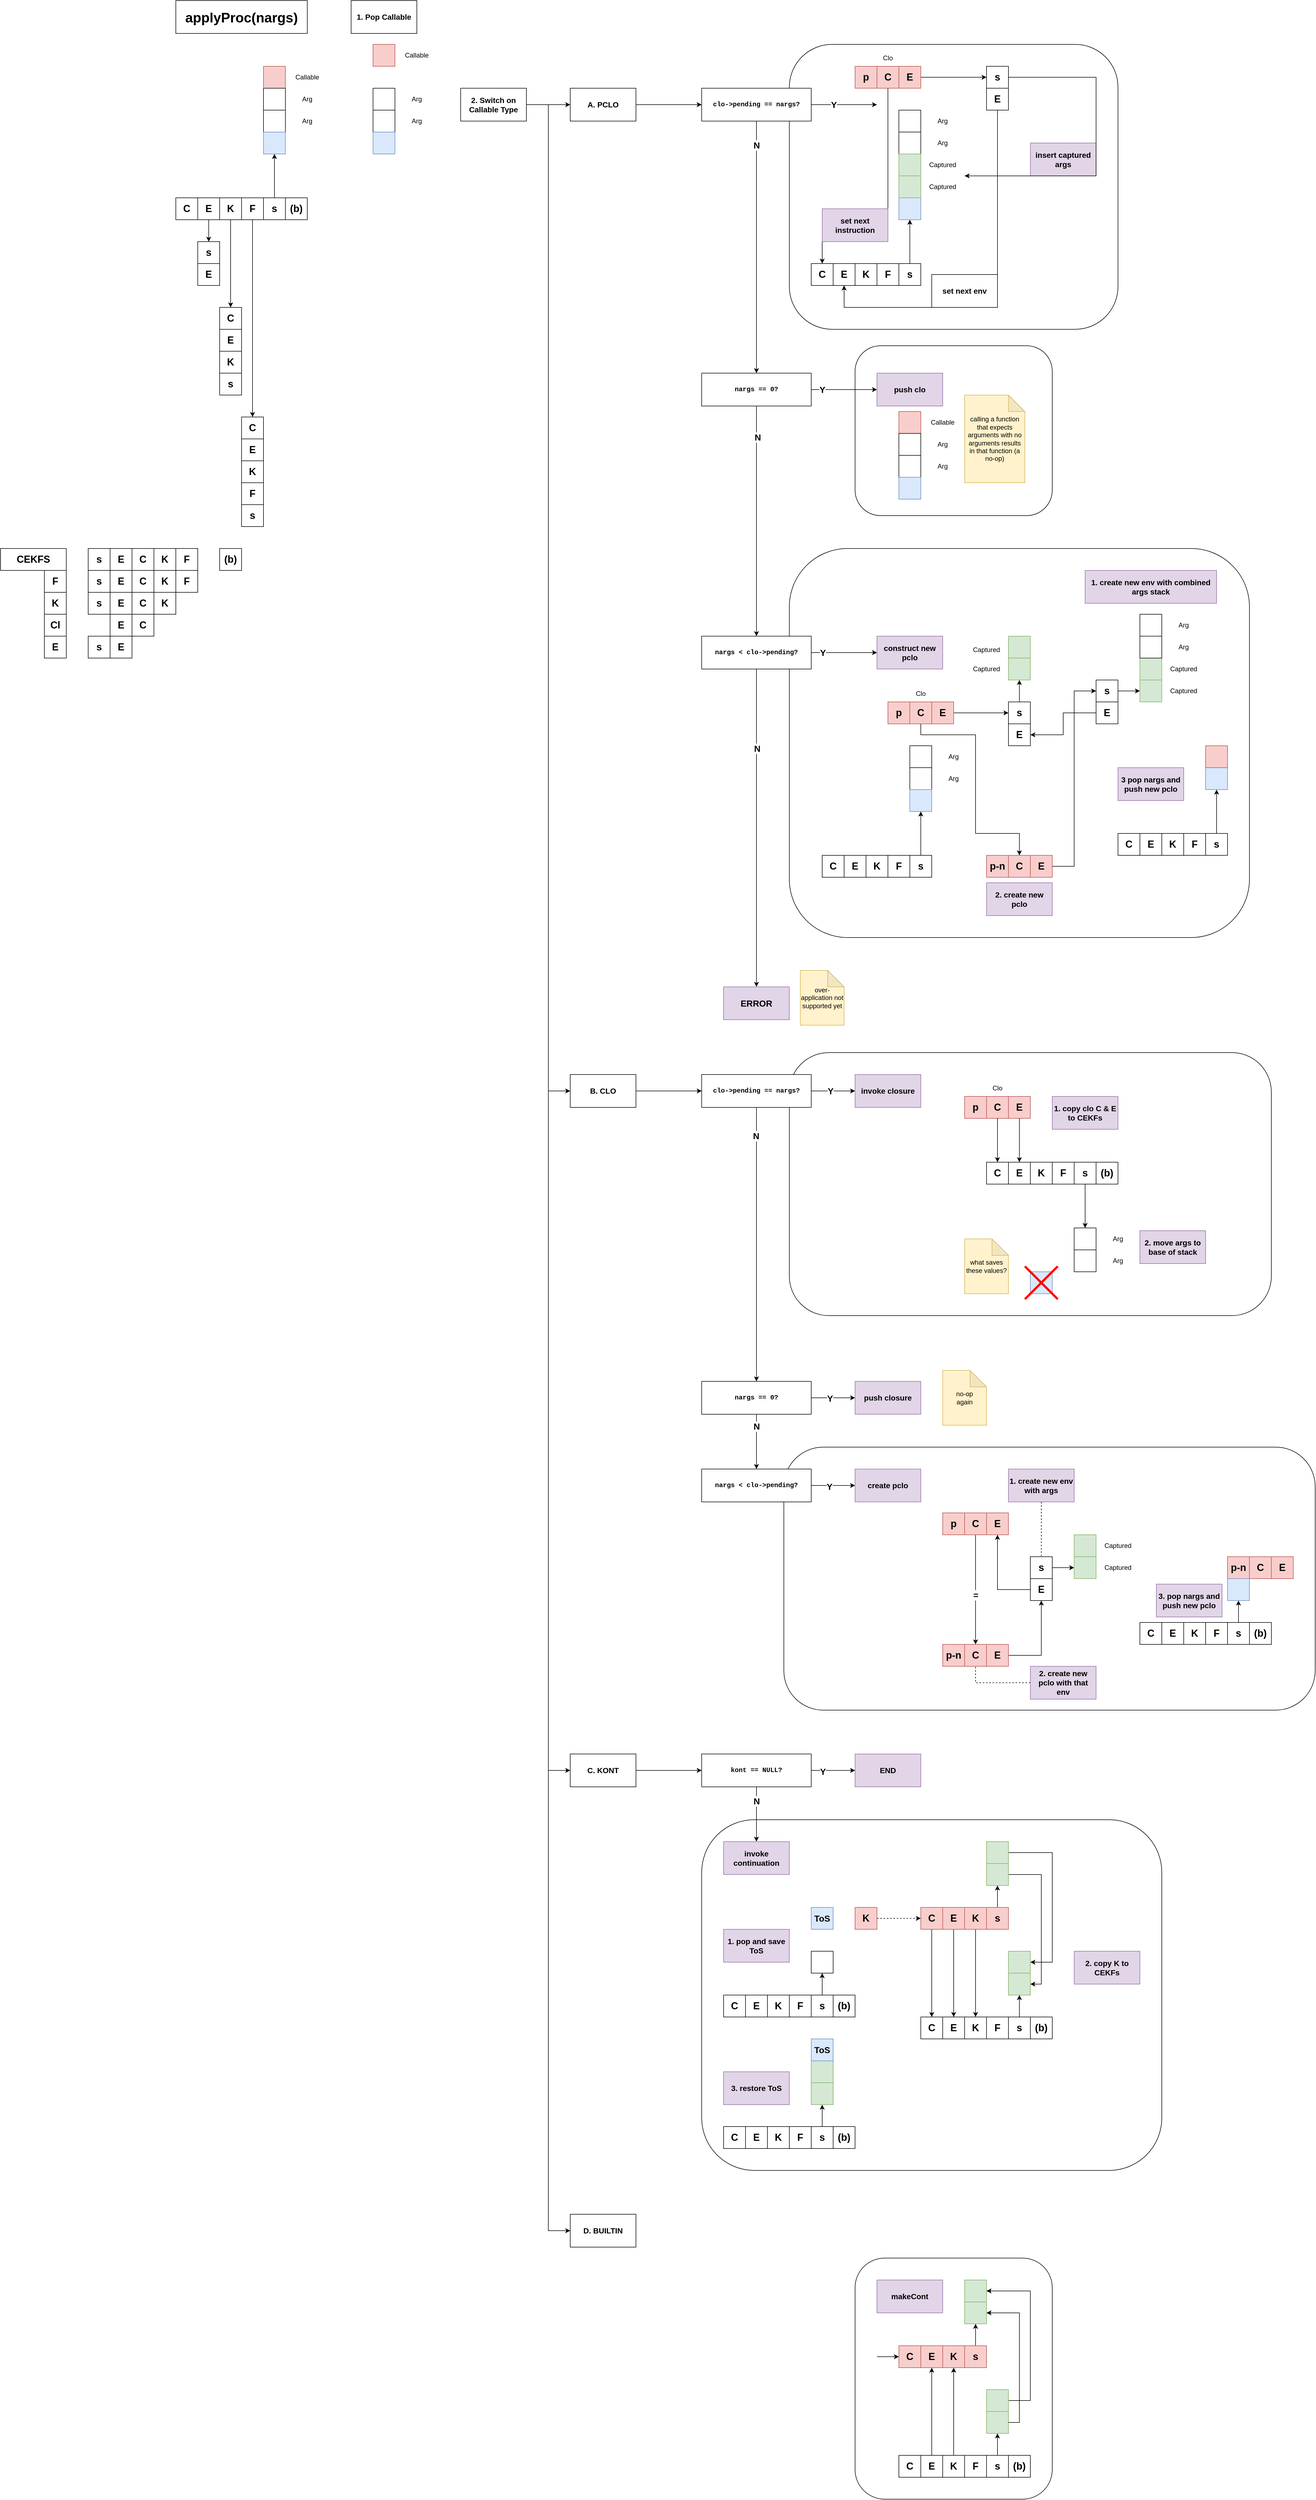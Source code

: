 <mxfile version="24.7.5">
  <diagram name="Page-1" id="rB0Kyxy1WQQpFUUbXWib">
    <mxGraphModel dx="2358" dy="1322" grid="1" gridSize="10" guides="1" tooltips="1" connect="1" arrows="1" fold="1" page="0" pageScale="1" pageWidth="827" pageHeight="1169" math="0" shadow="0">
      <root>
        <mxCell id="0" />
        <mxCell id="1" parent="0" />
        <mxCell id="WkOIs3FunbEa-x-7-6zS-24" value="" style="rounded=1;whiteSpace=wrap;html=1;" parent="1" vertex="1">
          <mxGeometry x="1200" y="4160" width="360" height="440" as="geometry" />
        </mxCell>
        <mxCell id="q5XF0nJhdmvQj78EgWsg-307" value="" style="rounded=1;whiteSpace=wrap;html=1;" parent="1" vertex="1">
          <mxGeometry x="920" y="3360" width="840" height="640" as="geometry" />
        </mxCell>
        <mxCell id="q5XF0nJhdmvQj78EgWsg-250" value="" style="rounded=1;whiteSpace=wrap;html=1;" parent="1" vertex="1">
          <mxGeometry x="1070" y="2680" width="970" height="480" as="geometry" />
        </mxCell>
        <mxCell id="q5XF0nJhdmvQj78EgWsg-204" value="" style="rounded=1;whiteSpace=wrap;html=1;" parent="1" vertex="1">
          <mxGeometry x="1080" y="1960" width="880" height="480" as="geometry" />
        </mxCell>
        <mxCell id="q5XF0nJhdmvQj78EgWsg-171" value="" style="rounded=1;whiteSpace=wrap;html=1;" parent="1" vertex="1">
          <mxGeometry x="1080" y="1040" width="840" height="710" as="geometry" />
        </mxCell>
        <mxCell id="q5XF0nJhdmvQj78EgWsg-170" value="" style="rounded=1;whiteSpace=wrap;html=1;" parent="1" vertex="1">
          <mxGeometry x="1200" y="670" width="360" height="310" as="geometry" />
        </mxCell>
        <mxCell id="q5XF0nJhdmvQj78EgWsg-169" value="" style="rounded=1;whiteSpace=wrap;html=1;" parent="1" vertex="1">
          <mxGeometry x="1080" y="120" width="600" height="520" as="geometry" />
        </mxCell>
        <mxCell id="q5XF0nJhdmvQj78EgWsg-1" value="" style="whiteSpace=wrap;html=1;aspect=fixed;fillColor=#f8cecc;strokeColor=#b85450;" parent="1" vertex="1">
          <mxGeometry x="120" y="160" width="40" height="40" as="geometry" />
        </mxCell>
        <mxCell id="q5XF0nJhdmvQj78EgWsg-2" value="" style="whiteSpace=wrap;html=1;aspect=fixed;" parent="1" vertex="1">
          <mxGeometry x="120" y="200" width="40" height="40" as="geometry" />
        </mxCell>
        <mxCell id="q5XF0nJhdmvQj78EgWsg-3" value="" style="whiteSpace=wrap;html=1;aspect=fixed;" parent="1" vertex="1">
          <mxGeometry x="120" y="240" width="40" height="40" as="geometry" />
        </mxCell>
        <mxCell id="q5XF0nJhdmvQj78EgWsg-4" value="Callable" style="text;html=1;align=center;verticalAlign=middle;whiteSpace=wrap;rounded=0;" parent="1" vertex="1">
          <mxGeometry x="170" y="165" width="60" height="30" as="geometry" />
        </mxCell>
        <mxCell id="q5XF0nJhdmvQj78EgWsg-5" value="Arg" style="text;html=1;align=center;verticalAlign=middle;whiteSpace=wrap;rounded=0;" parent="1" vertex="1">
          <mxGeometry x="170" y="205" width="60" height="30" as="geometry" />
        </mxCell>
        <mxCell id="q5XF0nJhdmvQj78EgWsg-6" value="Arg" style="text;html=1;align=center;verticalAlign=middle;whiteSpace=wrap;rounded=0;" parent="1" vertex="1">
          <mxGeometry x="170" y="245" width="60" height="30" as="geometry" />
        </mxCell>
        <mxCell id="q5XF0nJhdmvQj78EgWsg-7" value="" style="whiteSpace=wrap;html=1;aspect=fixed;fillColor=#dae8fc;strokeColor=#6c8ebf;" parent="1" vertex="1">
          <mxGeometry x="120" y="280" width="40" height="40" as="geometry" />
        </mxCell>
        <mxCell id="q5XF0nJhdmvQj78EgWsg-8" value="" style="whiteSpace=wrap;html=1;aspect=fixed;fillColor=#f8cecc;strokeColor=#b85450;" parent="1" vertex="1">
          <mxGeometry x="320" y="120" width="40" height="40" as="geometry" />
        </mxCell>
        <mxCell id="q5XF0nJhdmvQj78EgWsg-9" value="" style="whiteSpace=wrap;html=1;aspect=fixed;" parent="1" vertex="1">
          <mxGeometry x="320" y="200" width="40" height="40" as="geometry" />
        </mxCell>
        <mxCell id="q5XF0nJhdmvQj78EgWsg-10" value="" style="whiteSpace=wrap;html=1;aspect=fixed;" parent="1" vertex="1">
          <mxGeometry x="320" y="240" width="40" height="40" as="geometry" />
        </mxCell>
        <mxCell id="q5XF0nJhdmvQj78EgWsg-11" value="Callable" style="text;html=1;align=center;verticalAlign=middle;whiteSpace=wrap;rounded=0;" parent="1" vertex="1">
          <mxGeometry x="370" y="125" width="60" height="30" as="geometry" />
        </mxCell>
        <mxCell id="q5XF0nJhdmvQj78EgWsg-12" value="Arg" style="text;html=1;align=center;verticalAlign=middle;whiteSpace=wrap;rounded=0;" parent="1" vertex="1">
          <mxGeometry x="370" y="205" width="60" height="30" as="geometry" />
        </mxCell>
        <mxCell id="q5XF0nJhdmvQj78EgWsg-13" value="Arg" style="text;html=1;align=center;verticalAlign=middle;whiteSpace=wrap;rounded=0;" parent="1" vertex="1">
          <mxGeometry x="370" y="245" width="60" height="30" as="geometry" />
        </mxCell>
        <mxCell id="q5XF0nJhdmvQj78EgWsg-14" value="" style="whiteSpace=wrap;html=1;aspect=fixed;fillColor=#dae8fc;strokeColor=#6c8ebf;" parent="1" vertex="1">
          <mxGeometry x="320" y="280" width="40" height="40" as="geometry" />
        </mxCell>
        <mxCell id="q5XF0nJhdmvQj78EgWsg-15" value="1. Pop Callable" style="rounded=0;whiteSpace=wrap;html=1;fontStyle=1;fontSize=14;" parent="1" vertex="1">
          <mxGeometry x="280" y="40" width="120" height="60" as="geometry" />
        </mxCell>
        <mxCell id="q5XF0nJhdmvQj78EgWsg-22" value="" style="edgeStyle=orthogonalEdgeStyle;rounded=0;orthogonalLoop=1;jettySize=auto;html=1;" parent="1" source="q5XF0nJhdmvQj78EgWsg-16" target="q5XF0nJhdmvQj78EgWsg-17" edge="1">
          <mxGeometry relative="1" as="geometry" />
        </mxCell>
        <mxCell id="q5XF0nJhdmvQj78EgWsg-23" style="edgeStyle=orthogonalEdgeStyle;rounded=0;orthogonalLoop=1;jettySize=auto;html=1;entryX=0;entryY=0.5;entryDx=0;entryDy=0;" parent="1" source="q5XF0nJhdmvQj78EgWsg-16" target="q5XF0nJhdmvQj78EgWsg-18" edge="1">
          <mxGeometry relative="1" as="geometry" />
        </mxCell>
        <mxCell id="q5XF0nJhdmvQj78EgWsg-24" style="edgeStyle=orthogonalEdgeStyle;rounded=0;orthogonalLoop=1;jettySize=auto;html=1;entryX=0;entryY=0.5;entryDx=0;entryDy=0;" parent="1" source="q5XF0nJhdmvQj78EgWsg-16" target="q5XF0nJhdmvQj78EgWsg-19" edge="1">
          <mxGeometry relative="1" as="geometry" />
        </mxCell>
        <mxCell id="q5XF0nJhdmvQj78EgWsg-25" style="edgeStyle=orthogonalEdgeStyle;rounded=0;orthogonalLoop=1;jettySize=auto;html=1;entryX=0;entryY=0.5;entryDx=0;entryDy=0;" parent="1" source="q5XF0nJhdmvQj78EgWsg-16" target="q5XF0nJhdmvQj78EgWsg-20" edge="1">
          <mxGeometry relative="1" as="geometry" />
        </mxCell>
        <mxCell id="q5XF0nJhdmvQj78EgWsg-16" value="2. Switch on Callable Type" style="rounded=0;whiteSpace=wrap;html=1;fontStyle=1;fontSize=14;" parent="1" vertex="1">
          <mxGeometry x="480" y="200" width="120" height="60" as="geometry" />
        </mxCell>
        <mxCell id="q5XF0nJhdmvQj78EgWsg-27" style="edgeStyle=orthogonalEdgeStyle;rounded=0;orthogonalLoop=1;jettySize=auto;html=1;" parent="1" source="q5XF0nJhdmvQj78EgWsg-17" target="q5XF0nJhdmvQj78EgWsg-26" edge="1">
          <mxGeometry relative="1" as="geometry" />
        </mxCell>
        <mxCell id="q5XF0nJhdmvQj78EgWsg-17" value="A. PCLO" style="rounded=0;whiteSpace=wrap;html=1;fontStyle=1;fontSize=14;" parent="1" vertex="1">
          <mxGeometry x="680" y="200" width="120" height="60" as="geometry" />
        </mxCell>
        <mxCell id="q5XF0nJhdmvQj78EgWsg-173" style="edgeStyle=orthogonalEdgeStyle;rounded=0;orthogonalLoop=1;jettySize=auto;html=1;entryX=0;entryY=0.5;entryDx=0;entryDy=0;" parent="1" source="q5XF0nJhdmvQj78EgWsg-18" target="q5XF0nJhdmvQj78EgWsg-172" edge="1">
          <mxGeometry relative="1" as="geometry" />
        </mxCell>
        <mxCell id="q5XF0nJhdmvQj78EgWsg-18" value="B. CLO" style="rounded=0;whiteSpace=wrap;html=1;fontStyle=1;fontSize=14;" parent="1" vertex="1">
          <mxGeometry x="680" y="2000" width="120" height="60" as="geometry" />
        </mxCell>
        <mxCell id="q5XF0nJhdmvQj78EgWsg-257" style="edgeStyle=orthogonalEdgeStyle;rounded=0;orthogonalLoop=1;jettySize=auto;html=1;entryX=0;entryY=0.5;entryDx=0;entryDy=0;" parent="1" source="q5XF0nJhdmvQj78EgWsg-19" target="q5XF0nJhdmvQj78EgWsg-253" edge="1">
          <mxGeometry relative="1" as="geometry" />
        </mxCell>
        <mxCell id="q5XF0nJhdmvQj78EgWsg-19" value="C. KONT" style="rounded=0;whiteSpace=wrap;html=1;fontStyle=1;fontSize=14;" parent="1" vertex="1">
          <mxGeometry x="680" y="3240" width="120" height="60" as="geometry" />
        </mxCell>
        <mxCell id="q5XF0nJhdmvQj78EgWsg-20" value="D. BUILTIN" style="rounded=0;whiteSpace=wrap;html=1;fontStyle=1;fontSize=14;" parent="1" vertex="1">
          <mxGeometry x="680" y="4080" width="120" height="60" as="geometry" />
        </mxCell>
        <mxCell id="q5XF0nJhdmvQj78EgWsg-21" value="applyProc(nargs)" style="rounded=0;whiteSpace=wrap;html=1;fontStyle=1;fontSize=25;" parent="1" vertex="1">
          <mxGeometry x="-40" y="40" width="240" height="60" as="geometry" />
        </mxCell>
        <mxCell id="q5XF0nJhdmvQj78EgWsg-28" style="edgeStyle=orthogonalEdgeStyle;rounded=0;orthogonalLoop=1;jettySize=auto;html=1;" parent="1" source="q5XF0nJhdmvQj78EgWsg-26" edge="1">
          <mxGeometry relative="1" as="geometry">
            <mxPoint x="1240" y="230" as="targetPoint" />
          </mxGeometry>
        </mxCell>
        <mxCell id="q5XF0nJhdmvQj78EgWsg-29" value="Y" style="edgeLabel;html=1;align=center;verticalAlign=middle;resizable=0;points=[];fontSize=16;fontStyle=1" parent="q5XF0nJhdmvQj78EgWsg-28" vertex="1" connectable="0">
          <mxGeometry x="-0.263" y="2" relative="1" as="geometry">
            <mxPoint x="-4" y="2" as="offset" />
          </mxGeometry>
        </mxCell>
        <mxCell id="q5XF0nJhdmvQj78EgWsg-83" style="edgeStyle=orthogonalEdgeStyle;rounded=0;orthogonalLoop=1;jettySize=auto;html=1;" parent="1" source="q5XF0nJhdmvQj78EgWsg-26" target="q5XF0nJhdmvQj78EgWsg-82" edge="1">
          <mxGeometry relative="1" as="geometry" />
        </mxCell>
        <mxCell id="q5XF0nJhdmvQj78EgWsg-84" value="N" style="edgeLabel;html=1;align=center;verticalAlign=middle;resizable=0;points=[];fontSize=16;fontStyle=1" parent="q5XF0nJhdmvQj78EgWsg-83" vertex="1" connectable="0">
          <mxGeometry x="-0.8" y="3" relative="1" as="geometry">
            <mxPoint x="-3" y="-2" as="offset" />
          </mxGeometry>
        </mxCell>
        <mxCell id="q5XF0nJhdmvQj78EgWsg-26" value="clo-&amp;gt;pending == nargs?" style="rounded=0;whiteSpace=wrap;html=1;fontStyle=1;fontFamily=Courier New;" parent="1" vertex="1">
          <mxGeometry x="920" y="200" width="200" height="60" as="geometry" />
        </mxCell>
        <mxCell id="q5XF0nJhdmvQj78EgWsg-31" value="" style="whiteSpace=wrap;html=1;aspect=fixed;" parent="1" vertex="1">
          <mxGeometry x="1280" y="240" width="40" height="40" as="geometry" />
        </mxCell>
        <mxCell id="q5XF0nJhdmvQj78EgWsg-32" value="" style="whiteSpace=wrap;html=1;aspect=fixed;" parent="1" vertex="1">
          <mxGeometry x="1280" y="280" width="40" height="40" as="geometry" />
        </mxCell>
        <mxCell id="q5XF0nJhdmvQj78EgWsg-33" value="Clo" style="text;html=1;align=center;verticalAlign=middle;whiteSpace=wrap;rounded=0;" parent="1" vertex="1">
          <mxGeometry x="1230" y="130" width="60" height="30" as="geometry" />
        </mxCell>
        <mxCell id="q5XF0nJhdmvQj78EgWsg-34" value="Arg" style="text;html=1;align=center;verticalAlign=middle;whiteSpace=wrap;rounded=0;" parent="1" vertex="1">
          <mxGeometry x="1330" y="245" width="60" height="30" as="geometry" />
        </mxCell>
        <mxCell id="q5XF0nJhdmvQj78EgWsg-35" value="Arg" style="text;html=1;align=center;verticalAlign=middle;whiteSpace=wrap;rounded=0;" parent="1" vertex="1">
          <mxGeometry x="1330" y="285" width="60" height="30" as="geometry" />
        </mxCell>
        <mxCell id="q5XF0nJhdmvQj78EgWsg-36" value="" style="whiteSpace=wrap;html=1;aspect=fixed;fillColor=#dae8fc;strokeColor=#6c8ebf;" parent="1" vertex="1">
          <mxGeometry x="1280" y="400" width="40" height="40" as="geometry" />
        </mxCell>
        <mxCell id="q5XF0nJhdmvQj78EgWsg-37" value="" style="whiteSpace=wrap;html=1;aspect=fixed;fillColor=#d5e8d4;strokeColor=#82b366;" parent="1" vertex="1">
          <mxGeometry x="1280" y="320" width="40" height="40" as="geometry" />
        </mxCell>
        <mxCell id="q5XF0nJhdmvQj78EgWsg-38" value="Captured" style="text;html=1;align=center;verticalAlign=middle;whiteSpace=wrap;rounded=0;" parent="1" vertex="1">
          <mxGeometry x="1330" y="325" width="60" height="30" as="geometry" />
        </mxCell>
        <mxCell id="q5XF0nJhdmvQj78EgWsg-39" value="" style="whiteSpace=wrap;html=1;aspect=fixed;fillColor=#d5e8d4;strokeColor=#82b366;" parent="1" vertex="1">
          <mxGeometry x="1280" y="360" width="40" height="40" as="geometry" />
        </mxCell>
        <mxCell id="q5XF0nJhdmvQj78EgWsg-40" value="Captured" style="text;html=1;align=center;verticalAlign=middle;whiteSpace=wrap;rounded=0;" parent="1" vertex="1">
          <mxGeometry x="1330" y="365" width="60" height="30" as="geometry" />
        </mxCell>
        <mxCell id="q5XF0nJhdmvQj78EgWsg-41" value="insert captured args" style="rounded=0;whiteSpace=wrap;html=1;fontStyle=1;fontSize=14;fillColor=#e1d5e7;strokeColor=#9673a6;" parent="1" vertex="1">
          <mxGeometry x="1520" y="300" width="120" height="60" as="geometry" />
        </mxCell>
        <mxCell id="q5XF0nJhdmvQj78EgWsg-42" value="C" style="whiteSpace=wrap;html=1;aspect=fixed;fontSize=18;fontStyle=1" parent="1" vertex="1">
          <mxGeometry x="-40" y="400" width="40" height="40" as="geometry" />
        </mxCell>
        <mxCell id="q5XF0nJhdmvQj78EgWsg-64" value="" style="edgeStyle=orthogonalEdgeStyle;rounded=0;orthogonalLoop=1;jettySize=auto;html=1;" parent="1" source="q5XF0nJhdmvQj78EgWsg-43" target="q5XF0nJhdmvQj78EgWsg-63" edge="1">
          <mxGeometry relative="1" as="geometry" />
        </mxCell>
        <mxCell id="q5XF0nJhdmvQj78EgWsg-43" value="E" style="whiteSpace=wrap;html=1;aspect=fixed;fontSize=18;fontStyle=1" parent="1" vertex="1">
          <mxGeometry y="400" width="40" height="40" as="geometry" />
        </mxCell>
        <mxCell id="q5XF0nJhdmvQj78EgWsg-69" style="edgeStyle=orthogonalEdgeStyle;rounded=0;orthogonalLoop=1;jettySize=auto;html=1;" parent="1" source="q5XF0nJhdmvQj78EgWsg-44" target="q5XF0nJhdmvQj78EgWsg-65" edge="1">
          <mxGeometry relative="1" as="geometry" />
        </mxCell>
        <mxCell id="q5XF0nJhdmvQj78EgWsg-44" value="K" style="whiteSpace=wrap;html=1;aspect=fixed;fontSize=18;fontStyle=1" parent="1" vertex="1">
          <mxGeometry x="40" y="400" width="40" height="40" as="geometry" />
        </mxCell>
        <mxCell id="q5XF0nJhdmvQj78EgWsg-76" style="edgeStyle=orthogonalEdgeStyle;rounded=0;orthogonalLoop=1;jettySize=auto;html=1;entryX=0.5;entryY=0;entryDx=0;entryDy=0;" parent="1" source="q5XF0nJhdmvQj78EgWsg-45" target="q5XF0nJhdmvQj78EgWsg-70" edge="1">
          <mxGeometry relative="1" as="geometry" />
        </mxCell>
        <mxCell id="q5XF0nJhdmvQj78EgWsg-45" value="F" style="whiteSpace=wrap;html=1;aspect=fixed;fontSize=18;fontStyle=1" parent="1" vertex="1">
          <mxGeometry x="80" y="400" width="40" height="40" as="geometry" />
        </mxCell>
        <mxCell id="q5XF0nJhdmvQj78EgWsg-47" value="" style="edgeStyle=orthogonalEdgeStyle;rounded=0;orthogonalLoop=1;jettySize=auto;html=1;" parent="1" source="q5XF0nJhdmvQj78EgWsg-46" target="q5XF0nJhdmvQj78EgWsg-7" edge="1">
          <mxGeometry relative="1" as="geometry" />
        </mxCell>
        <mxCell id="q5XF0nJhdmvQj78EgWsg-46" value="s" style="whiteSpace=wrap;html=1;aspect=fixed;fontSize=18;fontStyle=1" parent="1" vertex="1">
          <mxGeometry x="120" y="400" width="40" height="40" as="geometry" />
        </mxCell>
        <mxCell id="q5XF0nJhdmvQj78EgWsg-48" value="C" style="whiteSpace=wrap;html=1;aspect=fixed;fontSize=18;fontStyle=1" parent="1" vertex="1">
          <mxGeometry x="1120" y="520" width="40" height="40" as="geometry" />
        </mxCell>
        <mxCell id="q5XF0nJhdmvQj78EgWsg-49" value="E" style="whiteSpace=wrap;html=1;aspect=fixed;fontSize=18;fontStyle=1" parent="1" vertex="1">
          <mxGeometry x="1160" y="520" width="40" height="40" as="geometry" />
        </mxCell>
        <mxCell id="q5XF0nJhdmvQj78EgWsg-50" value="K" style="whiteSpace=wrap;html=1;aspect=fixed;fontSize=18;fontStyle=1" parent="1" vertex="1">
          <mxGeometry x="1200" y="520" width="40" height="40" as="geometry" />
        </mxCell>
        <mxCell id="q5XF0nJhdmvQj78EgWsg-51" value="F" style="whiteSpace=wrap;html=1;aspect=fixed;fontSize=18;fontStyle=1" parent="1" vertex="1">
          <mxGeometry x="1240" y="520" width="40" height="40" as="geometry" />
        </mxCell>
        <mxCell id="q5XF0nJhdmvQj78EgWsg-54" value="" style="edgeStyle=orthogonalEdgeStyle;rounded=0;orthogonalLoop=1;jettySize=auto;html=1;" parent="1" source="q5XF0nJhdmvQj78EgWsg-52" target="q5XF0nJhdmvQj78EgWsg-36" edge="1">
          <mxGeometry relative="1" as="geometry" />
        </mxCell>
        <mxCell id="q5XF0nJhdmvQj78EgWsg-52" value="s" style="whiteSpace=wrap;html=1;aspect=fixed;fontSize=18;fontStyle=1" parent="1" vertex="1">
          <mxGeometry x="1280" y="520" width="40" height="40" as="geometry" />
        </mxCell>
        <mxCell id="q5XF0nJhdmvQj78EgWsg-80" style="edgeStyle=orthogonalEdgeStyle;rounded=0;orthogonalLoop=1;jettySize=auto;html=1;entryX=0.5;entryY=0;entryDx=0;entryDy=0;" parent="1" source="q5XF0nJhdmvQj78EgWsg-55" target="q5XF0nJhdmvQj78EgWsg-48" edge="1">
          <mxGeometry relative="1" as="geometry">
            <Array as="points">
              <mxPoint x="1260" y="480" />
              <mxPoint x="1140" y="480" />
            </Array>
          </mxGeometry>
        </mxCell>
        <mxCell id="q5XF0nJhdmvQj78EgWsg-55" value="C" style="whiteSpace=wrap;html=1;aspect=fixed;fontSize=18;fontStyle=1;fillColor=#f8cecc;strokeColor=#b85450;" parent="1" vertex="1">
          <mxGeometry x="1240" y="160" width="40" height="40" as="geometry" />
        </mxCell>
        <mxCell id="q5XF0nJhdmvQj78EgWsg-60" style="edgeStyle=orthogonalEdgeStyle;rounded=0;orthogonalLoop=1;jettySize=auto;html=1;" parent="1" source="q5XF0nJhdmvQj78EgWsg-56" target="q5XF0nJhdmvQj78EgWsg-58" edge="1">
          <mxGeometry relative="1" as="geometry" />
        </mxCell>
        <mxCell id="q5XF0nJhdmvQj78EgWsg-56" value="E" style="whiteSpace=wrap;html=1;aspect=fixed;fontSize=18;fontStyle=1;fillColor=#f8cecc;strokeColor=#b85450;" parent="1" vertex="1">
          <mxGeometry x="1280" y="160" width="40" height="40" as="geometry" />
        </mxCell>
        <mxCell id="q5XF0nJhdmvQj78EgWsg-77" style="edgeStyle=orthogonalEdgeStyle;rounded=0;orthogonalLoop=1;jettySize=auto;html=1;" parent="1" source="q5XF0nJhdmvQj78EgWsg-58" edge="1">
          <mxGeometry relative="1" as="geometry">
            <mxPoint x="1400" y="360" as="targetPoint" />
            <Array as="points">
              <mxPoint x="1640" y="180" />
              <mxPoint x="1640" y="360" />
            </Array>
          </mxGeometry>
        </mxCell>
        <mxCell id="q5XF0nJhdmvQj78EgWsg-58" value="s" style="whiteSpace=wrap;html=1;aspect=fixed;fontSize=18;fontStyle=1" parent="1" vertex="1">
          <mxGeometry x="1440" y="160" width="40" height="40" as="geometry" />
        </mxCell>
        <mxCell id="q5XF0nJhdmvQj78EgWsg-78" style="edgeStyle=orthogonalEdgeStyle;rounded=0;orthogonalLoop=1;jettySize=auto;html=1;entryX=0.5;entryY=1;entryDx=0;entryDy=0;" parent="1" source="q5XF0nJhdmvQj78EgWsg-59" target="q5XF0nJhdmvQj78EgWsg-49" edge="1">
          <mxGeometry relative="1" as="geometry">
            <Array as="points">
              <mxPoint x="1460" y="600" />
              <mxPoint x="1180" y="600" />
            </Array>
          </mxGeometry>
        </mxCell>
        <mxCell id="q5XF0nJhdmvQj78EgWsg-59" value="E" style="whiteSpace=wrap;html=1;aspect=fixed;fontSize=18;fontStyle=1" parent="1" vertex="1">
          <mxGeometry x="1440" y="200" width="40" height="40" as="geometry" />
        </mxCell>
        <mxCell id="q5XF0nJhdmvQj78EgWsg-62" value="E" style="whiteSpace=wrap;html=1;aspect=fixed;fontSize=18;fontStyle=1" parent="1" vertex="1">
          <mxGeometry y="520" width="40" height="40" as="geometry" />
        </mxCell>
        <mxCell id="q5XF0nJhdmvQj78EgWsg-63" value="s" style="whiteSpace=wrap;html=1;aspect=fixed;fontSize=18;fontStyle=1" parent="1" vertex="1">
          <mxGeometry y="480" width="40" height="40" as="geometry" />
        </mxCell>
        <mxCell id="q5XF0nJhdmvQj78EgWsg-65" value="C" style="whiteSpace=wrap;html=1;aspect=fixed;fontSize=18;fontStyle=1" parent="1" vertex="1">
          <mxGeometry x="40" y="600" width="40" height="40" as="geometry" />
        </mxCell>
        <mxCell id="q5XF0nJhdmvQj78EgWsg-66" value="E" style="whiteSpace=wrap;html=1;aspect=fixed;fontSize=18;fontStyle=1" parent="1" vertex="1">
          <mxGeometry x="40" y="640" width="40" height="40" as="geometry" />
        </mxCell>
        <mxCell id="q5XF0nJhdmvQj78EgWsg-67" value="s" style="whiteSpace=wrap;html=1;aspect=fixed;fontSize=18;fontStyle=1" parent="1" vertex="1">
          <mxGeometry x="40" y="720" width="40" height="40" as="geometry" />
        </mxCell>
        <mxCell id="q5XF0nJhdmvQj78EgWsg-68" value="K" style="whiteSpace=wrap;html=1;aspect=fixed;fontSize=18;fontStyle=1" parent="1" vertex="1">
          <mxGeometry x="40" y="680" width="40" height="40" as="geometry" />
        </mxCell>
        <mxCell id="q5XF0nJhdmvQj78EgWsg-70" value="C" style="whiteSpace=wrap;html=1;aspect=fixed;fontSize=18;fontStyle=1" parent="1" vertex="1">
          <mxGeometry x="80" y="800" width="40" height="40" as="geometry" />
        </mxCell>
        <mxCell id="q5XF0nJhdmvQj78EgWsg-71" value="E" style="whiteSpace=wrap;html=1;aspect=fixed;fontSize=18;fontStyle=1" parent="1" vertex="1">
          <mxGeometry x="80" y="840" width="40" height="40" as="geometry" />
        </mxCell>
        <mxCell id="q5XF0nJhdmvQj78EgWsg-72" value="K" style="whiteSpace=wrap;html=1;aspect=fixed;fontSize=18;fontStyle=1" parent="1" vertex="1">
          <mxGeometry x="80" y="880" width="40" height="40" as="geometry" />
        </mxCell>
        <mxCell id="q5XF0nJhdmvQj78EgWsg-73" value="F" style="whiteSpace=wrap;html=1;aspect=fixed;fontSize=18;fontStyle=1" parent="1" vertex="1">
          <mxGeometry x="80" y="920" width="40" height="40" as="geometry" />
        </mxCell>
        <mxCell id="q5XF0nJhdmvQj78EgWsg-74" value="s" style="whiteSpace=wrap;html=1;aspect=fixed;fontSize=18;fontStyle=1" parent="1" vertex="1">
          <mxGeometry x="80" y="960" width="40" height="40" as="geometry" />
        </mxCell>
        <mxCell id="q5XF0nJhdmvQj78EgWsg-75" value="(b)" style="whiteSpace=wrap;html=1;aspect=fixed;fontSize=18;fontStyle=1" parent="1" vertex="1">
          <mxGeometry x="160" y="400" width="40" height="40" as="geometry" />
        </mxCell>
        <mxCell id="q5XF0nJhdmvQj78EgWsg-79" value="set next env" style="rounded=0;whiteSpace=wrap;html=1;fontStyle=1;fontSize=14;" parent="1" vertex="1">
          <mxGeometry x="1340" y="540" width="120" height="60" as="geometry" />
        </mxCell>
        <mxCell id="q5XF0nJhdmvQj78EgWsg-81" value="set next instruction" style="rounded=0;whiteSpace=wrap;html=1;fontStyle=1;fontSize=14;fillColor=#e1d5e7;strokeColor=#9673a6;" parent="1" vertex="1">
          <mxGeometry x="1140" y="420" width="120" height="60" as="geometry" />
        </mxCell>
        <mxCell id="q5XF0nJhdmvQj78EgWsg-92" style="edgeStyle=orthogonalEdgeStyle;rounded=0;orthogonalLoop=1;jettySize=auto;html=1;fontSize=14;" parent="1" source="q5XF0nJhdmvQj78EgWsg-82" target="q5XF0nJhdmvQj78EgWsg-94" edge="1">
          <mxGeometry relative="1" as="geometry">
            <mxPoint x="1240" y="750" as="targetPoint" />
          </mxGeometry>
        </mxCell>
        <mxCell id="q5XF0nJhdmvQj78EgWsg-93" value="Y" style="edgeLabel;html=1;align=center;verticalAlign=middle;resizable=0;points=[];fontSize=16;fontStyle=1" parent="q5XF0nJhdmvQj78EgWsg-92" vertex="1" connectable="0">
          <mxGeometry x="-0.671" y="-1" relative="1" as="geometry">
            <mxPoint y="-1" as="offset" />
          </mxGeometry>
        </mxCell>
        <mxCell id="q5XF0nJhdmvQj78EgWsg-97" style="edgeStyle=orthogonalEdgeStyle;rounded=0;orthogonalLoop=1;jettySize=auto;html=1;" parent="1" source="q5XF0nJhdmvQj78EgWsg-82" target="q5XF0nJhdmvQj78EgWsg-96" edge="1">
          <mxGeometry relative="1" as="geometry" />
        </mxCell>
        <mxCell id="q5XF0nJhdmvQj78EgWsg-98" value="N" style="edgeLabel;html=1;align=center;verticalAlign=middle;resizable=0;points=[];fontSize=16;fontStyle=1" parent="q5XF0nJhdmvQj78EgWsg-97" vertex="1" connectable="0">
          <mxGeometry x="-0.731" y="2" relative="1" as="geometry">
            <mxPoint as="offset" />
          </mxGeometry>
        </mxCell>
        <mxCell id="q5XF0nJhdmvQj78EgWsg-82" value="nargs == 0?" style="rounded=0;whiteSpace=wrap;html=1;fontStyle=1;fontFamily=Courier New;strokeColor=default;align=center;verticalAlign=middle;fontSize=12;fontColor=default;fillColor=default;" parent="1" vertex="1">
          <mxGeometry x="920" y="720" width="200" height="60" as="geometry" />
        </mxCell>
        <mxCell id="q5XF0nJhdmvQj78EgWsg-85" value="" style="whiteSpace=wrap;html=1;aspect=fixed;fillColor=#f8cecc;strokeColor=#b85450;" parent="1" vertex="1">
          <mxGeometry x="1280" y="790" width="40" height="40" as="geometry" />
        </mxCell>
        <mxCell id="q5XF0nJhdmvQj78EgWsg-86" value="" style="whiteSpace=wrap;html=1;aspect=fixed;" parent="1" vertex="1">
          <mxGeometry x="1280" y="830" width="40" height="40" as="geometry" />
        </mxCell>
        <mxCell id="q5XF0nJhdmvQj78EgWsg-87" value="" style="whiteSpace=wrap;html=1;aspect=fixed;" parent="1" vertex="1">
          <mxGeometry x="1280" y="870" width="40" height="40" as="geometry" />
        </mxCell>
        <mxCell id="q5XF0nJhdmvQj78EgWsg-88" value="Callable" style="text;html=1;align=center;verticalAlign=middle;whiteSpace=wrap;rounded=0;" parent="1" vertex="1">
          <mxGeometry x="1330" y="795" width="60" height="30" as="geometry" />
        </mxCell>
        <mxCell id="q5XF0nJhdmvQj78EgWsg-89" value="Arg" style="text;html=1;align=center;verticalAlign=middle;whiteSpace=wrap;rounded=0;" parent="1" vertex="1">
          <mxGeometry x="1330" y="835" width="60" height="30" as="geometry" />
        </mxCell>
        <mxCell id="q5XF0nJhdmvQj78EgWsg-90" value="Arg" style="text;html=1;align=center;verticalAlign=middle;whiteSpace=wrap;rounded=0;" parent="1" vertex="1">
          <mxGeometry x="1330" y="875" width="60" height="30" as="geometry" />
        </mxCell>
        <mxCell id="q5XF0nJhdmvQj78EgWsg-91" value="" style="whiteSpace=wrap;html=1;aspect=fixed;fillColor=#dae8fc;strokeColor=#6c8ebf;" parent="1" vertex="1">
          <mxGeometry x="1280" y="910" width="40" height="40" as="geometry" />
        </mxCell>
        <mxCell id="q5XF0nJhdmvQj78EgWsg-94" value="push clo" style="rounded=0;whiteSpace=wrap;html=1;fontStyle=1;fontSize=14;fillColor=#e1d5e7;strokeColor=#9673a6;" parent="1" vertex="1">
          <mxGeometry x="1240" y="720" width="120" height="60" as="geometry" />
        </mxCell>
        <mxCell id="q5XF0nJhdmvQj78EgWsg-95" value="calling a function that expects arguments with no arguments results in that function (a no-op)" style="shape=note;whiteSpace=wrap;html=1;backgroundOutline=1;darkOpacity=0.05;fillColor=#fff2cc;strokeColor=#d6b656;" parent="1" vertex="1">
          <mxGeometry x="1400" y="760" width="110" height="160" as="geometry" />
        </mxCell>
        <mxCell id="q5XF0nJhdmvQj78EgWsg-101" style="edgeStyle=orthogonalEdgeStyle;rounded=0;orthogonalLoop=1;jettySize=auto;html=1;" parent="1" source="q5XF0nJhdmvQj78EgWsg-96" target="q5XF0nJhdmvQj78EgWsg-100" edge="1">
          <mxGeometry relative="1" as="geometry" />
        </mxCell>
        <mxCell id="q5XF0nJhdmvQj78EgWsg-102" value="N" style="edgeLabel;html=1;align=center;verticalAlign=middle;resizable=0;points=[];fontSize=16;fontStyle=1" parent="q5XF0nJhdmvQj78EgWsg-101" vertex="1" connectable="0">
          <mxGeometry x="-0.5" y="1" relative="1" as="geometry">
            <mxPoint as="offset" />
          </mxGeometry>
        </mxCell>
        <mxCell id="q5XF0nJhdmvQj78EgWsg-110" style="edgeStyle=orthogonalEdgeStyle;rounded=0;orthogonalLoop=1;jettySize=auto;html=1;entryX=0;entryY=0.5;entryDx=0;entryDy=0;" parent="1" source="q5XF0nJhdmvQj78EgWsg-96" target="q5XF0nJhdmvQj78EgWsg-109" edge="1">
          <mxGeometry relative="1" as="geometry" />
        </mxCell>
        <mxCell id="q5XF0nJhdmvQj78EgWsg-111" value="Y" style="edgeLabel;html=1;align=center;verticalAlign=middle;resizable=0;points=[];fontSize=16;fontStyle=1" parent="q5XF0nJhdmvQj78EgWsg-110" vertex="1" connectable="0">
          <mxGeometry x="-0.677" y="-3" relative="1" as="geometry">
            <mxPoint x="1" y="-3" as="offset" />
          </mxGeometry>
        </mxCell>
        <mxCell id="q5XF0nJhdmvQj78EgWsg-96" value="nargs &amp;lt; clo-&amp;gt;pending?" style="rounded=0;whiteSpace=wrap;html=1;fontStyle=1;fontFamily=Courier New;" parent="1" vertex="1">
          <mxGeometry x="920" y="1200" width="200" height="60" as="geometry" />
        </mxCell>
        <mxCell id="q5XF0nJhdmvQj78EgWsg-100" value="ERROR" style="rounded=0;whiteSpace=wrap;html=1;fontSize=16;fontStyle=1;fillColor=#e1d5e7;strokeColor=#9673a6;" parent="1" vertex="1">
          <mxGeometry x="960" y="1840" width="120" height="60" as="geometry" />
        </mxCell>
        <mxCell id="q5XF0nJhdmvQj78EgWsg-103" value="over-application not supported yet" style="shape=note;whiteSpace=wrap;html=1;backgroundOutline=1;darkOpacity=0.05;fillColor=#fff2cc;strokeColor=#d6b656;" parent="1" vertex="1">
          <mxGeometry x="1100" y="1810" width="80" height="100" as="geometry" />
        </mxCell>
        <mxCell id="q5XF0nJhdmvQj78EgWsg-104" value="p" style="whiteSpace=wrap;html=1;aspect=fixed;fontSize=18;fontStyle=1;fillColor=#f8cecc;strokeColor=#b85450;" parent="1" vertex="1">
          <mxGeometry x="1200" y="160" width="40" height="40" as="geometry" />
        </mxCell>
        <mxCell id="q5XF0nJhdmvQj78EgWsg-105" value="Clo" style="text;html=1;align=center;verticalAlign=middle;whiteSpace=wrap;rounded=0;" parent="1" vertex="1">
          <mxGeometry x="1290" y="1290" width="60" height="30" as="geometry" />
        </mxCell>
        <mxCell id="q5XF0nJhdmvQj78EgWsg-157" style="edgeStyle=orthogonalEdgeStyle;rounded=0;orthogonalLoop=1;jettySize=auto;html=1;entryX=0.5;entryY=0;entryDx=0;entryDy=0;" parent="1" source="q5XF0nJhdmvQj78EgWsg-106" target="q5XF0nJhdmvQj78EgWsg-153" edge="1">
          <mxGeometry relative="1" as="geometry">
            <Array as="points">
              <mxPoint x="1320" y="1380" />
              <mxPoint x="1420" y="1380" />
              <mxPoint x="1420" y="1560" />
              <mxPoint x="1500" y="1560" />
            </Array>
          </mxGeometry>
        </mxCell>
        <mxCell id="q5XF0nJhdmvQj78EgWsg-106" value="C" style="whiteSpace=wrap;html=1;aspect=fixed;fontSize=18;fontStyle=1;fillColor=#f8cecc;strokeColor=#b85450;" parent="1" vertex="1">
          <mxGeometry x="1300" y="1320" width="40" height="40" as="geometry" />
        </mxCell>
        <mxCell id="q5XF0nJhdmvQj78EgWsg-119" style="edgeStyle=orthogonalEdgeStyle;rounded=0;orthogonalLoop=1;jettySize=auto;html=1;entryX=0;entryY=0.5;entryDx=0;entryDy=0;" parent="1" source="q5XF0nJhdmvQj78EgWsg-107" target="q5XF0nJhdmvQj78EgWsg-117" edge="1">
          <mxGeometry relative="1" as="geometry" />
        </mxCell>
        <mxCell id="q5XF0nJhdmvQj78EgWsg-107" value="E" style="whiteSpace=wrap;html=1;aspect=fixed;fontSize=18;fontStyle=1;fillColor=#f8cecc;strokeColor=#b85450;" parent="1" vertex="1">
          <mxGeometry x="1340" y="1320" width="40" height="40" as="geometry" />
        </mxCell>
        <mxCell id="q5XF0nJhdmvQj78EgWsg-108" value="p" style="whiteSpace=wrap;html=1;aspect=fixed;fontSize=18;fontStyle=1;fillColor=#f8cecc;strokeColor=#b85450;" parent="1" vertex="1">
          <mxGeometry x="1260" y="1320" width="40" height="40" as="geometry" />
        </mxCell>
        <mxCell id="q5XF0nJhdmvQj78EgWsg-109" value="construct new pclo" style="rounded=0;whiteSpace=wrap;html=1;fontStyle=1;fontSize=14;fillColor=#e1d5e7;strokeColor=#9673a6;" parent="1" vertex="1">
          <mxGeometry x="1240" y="1200" width="120" height="60" as="geometry" />
        </mxCell>
        <mxCell id="q5XF0nJhdmvQj78EgWsg-112" value="" style="whiteSpace=wrap;html=1;aspect=fixed;" parent="1" vertex="1">
          <mxGeometry x="1300" y="1400" width="40" height="40" as="geometry" />
        </mxCell>
        <mxCell id="q5XF0nJhdmvQj78EgWsg-113" value="" style="whiteSpace=wrap;html=1;aspect=fixed;" parent="1" vertex="1">
          <mxGeometry x="1300" y="1440" width="40" height="40" as="geometry" />
        </mxCell>
        <mxCell id="q5XF0nJhdmvQj78EgWsg-114" value="Arg" style="text;html=1;align=center;verticalAlign=middle;whiteSpace=wrap;rounded=0;" parent="1" vertex="1">
          <mxGeometry x="1350" y="1405" width="60" height="30" as="geometry" />
        </mxCell>
        <mxCell id="q5XF0nJhdmvQj78EgWsg-115" value="Arg" style="text;html=1;align=center;verticalAlign=middle;whiteSpace=wrap;rounded=0;" parent="1" vertex="1">
          <mxGeometry x="1350" y="1445" width="60" height="30" as="geometry" />
        </mxCell>
        <mxCell id="q5XF0nJhdmvQj78EgWsg-116" value="" style="whiteSpace=wrap;html=1;aspect=fixed;fillColor=#dae8fc;strokeColor=#6c8ebf;" parent="1" vertex="1">
          <mxGeometry x="1300" y="1480" width="40" height="40" as="geometry" />
        </mxCell>
        <mxCell id="q5XF0nJhdmvQj78EgWsg-127" style="edgeStyle=orthogonalEdgeStyle;rounded=0;orthogonalLoop=1;jettySize=auto;html=1;" parent="1" source="q5XF0nJhdmvQj78EgWsg-117" target="q5XF0nJhdmvQj78EgWsg-124" edge="1">
          <mxGeometry relative="1" as="geometry" />
        </mxCell>
        <mxCell id="q5XF0nJhdmvQj78EgWsg-117" value="s" style="whiteSpace=wrap;html=1;aspect=fixed;fontSize=18;fontStyle=1" parent="1" vertex="1">
          <mxGeometry x="1480" y="1320" width="40" height="40" as="geometry" />
        </mxCell>
        <mxCell id="q5XF0nJhdmvQj78EgWsg-118" value="E" style="whiteSpace=wrap;html=1;aspect=fixed;fontSize=18;fontStyle=1" parent="1" vertex="1">
          <mxGeometry x="1480" y="1360" width="40" height="40" as="geometry" />
        </mxCell>
        <mxCell id="q5XF0nJhdmvQj78EgWsg-141" style="edgeStyle=orthogonalEdgeStyle;rounded=0;orthogonalLoop=1;jettySize=auto;html=1;entryX=0;entryY=0.5;entryDx=0;entryDy=0;" parent="1" source="q5XF0nJhdmvQj78EgWsg-120" target="q5XF0nJhdmvQj78EgWsg-137" edge="1">
          <mxGeometry relative="1" as="geometry" />
        </mxCell>
        <mxCell id="q5XF0nJhdmvQj78EgWsg-120" value="s" style="whiteSpace=wrap;html=1;aspect=fixed;fontSize=18;fontStyle=1" parent="1" vertex="1">
          <mxGeometry x="1640" y="1280" width="40" height="40" as="geometry" />
        </mxCell>
        <mxCell id="q5XF0nJhdmvQj78EgWsg-150" style="edgeStyle=orthogonalEdgeStyle;rounded=0;orthogonalLoop=1;jettySize=auto;html=1;entryX=1;entryY=0.5;entryDx=0;entryDy=0;" parent="1" source="q5XF0nJhdmvQj78EgWsg-121" target="q5XF0nJhdmvQj78EgWsg-118" edge="1">
          <mxGeometry relative="1" as="geometry" />
        </mxCell>
        <mxCell id="q5XF0nJhdmvQj78EgWsg-121" value="E" style="whiteSpace=wrap;html=1;aspect=fixed;fontSize=18;fontStyle=1" parent="1" vertex="1">
          <mxGeometry x="1640" y="1320" width="40" height="40" as="geometry" />
        </mxCell>
        <mxCell id="q5XF0nJhdmvQj78EgWsg-123" value="1. create new env with combined args stack" style="rounded=0;whiteSpace=wrap;html=1;fontStyle=1;fontSize=14;fillColor=#e1d5e7;strokeColor=#9673a6;" parent="1" vertex="1">
          <mxGeometry x="1620" y="1080" width="240" height="60" as="geometry" />
        </mxCell>
        <mxCell id="q5XF0nJhdmvQj78EgWsg-124" value="" style="whiteSpace=wrap;html=1;aspect=fixed;fillColor=#d5e8d4;strokeColor=#82b366;" parent="1" vertex="1">
          <mxGeometry x="1480" y="1240" width="40" height="40" as="geometry" />
        </mxCell>
        <mxCell id="q5XF0nJhdmvQj78EgWsg-125" value="" style="whiteSpace=wrap;html=1;aspect=fixed;fillColor=#d5e8d4;strokeColor=#82b366;" parent="1" vertex="1">
          <mxGeometry x="1480" y="1200" width="40" height="40" as="geometry" />
        </mxCell>
        <mxCell id="q5XF0nJhdmvQj78EgWsg-128" value="C" style="whiteSpace=wrap;html=1;aspect=fixed;fontSize=18;fontStyle=1" parent="1" vertex="1">
          <mxGeometry x="1140" y="1600" width="40" height="40" as="geometry" />
        </mxCell>
        <mxCell id="q5XF0nJhdmvQj78EgWsg-129" value="E" style="whiteSpace=wrap;html=1;aspect=fixed;fontSize=18;fontStyle=1" parent="1" vertex="1">
          <mxGeometry x="1180" y="1600" width="40" height="40" as="geometry" />
        </mxCell>
        <mxCell id="q5XF0nJhdmvQj78EgWsg-130" value="K" style="whiteSpace=wrap;html=1;aspect=fixed;fontSize=18;fontStyle=1" parent="1" vertex="1">
          <mxGeometry x="1220" y="1600" width="40" height="40" as="geometry" />
        </mxCell>
        <mxCell id="q5XF0nJhdmvQj78EgWsg-131" value="F" style="whiteSpace=wrap;html=1;aspect=fixed;fontSize=18;fontStyle=1" parent="1" vertex="1">
          <mxGeometry x="1260" y="1600" width="40" height="40" as="geometry" />
        </mxCell>
        <mxCell id="q5XF0nJhdmvQj78EgWsg-133" value="" style="edgeStyle=orthogonalEdgeStyle;rounded=0;orthogonalLoop=1;jettySize=auto;html=1;" parent="1" source="q5XF0nJhdmvQj78EgWsg-132" target="q5XF0nJhdmvQj78EgWsg-116" edge="1">
          <mxGeometry relative="1" as="geometry" />
        </mxCell>
        <mxCell id="q5XF0nJhdmvQj78EgWsg-132" value="s" style="whiteSpace=wrap;html=1;aspect=fixed;fontSize=18;fontStyle=1" parent="1" vertex="1">
          <mxGeometry x="1300" y="1600" width="40" height="40" as="geometry" />
        </mxCell>
        <mxCell id="q5XF0nJhdmvQj78EgWsg-137" value="" style="whiteSpace=wrap;html=1;aspect=fixed;fillColor=#d5e8d4;strokeColor=#82b366;" parent="1" vertex="1">
          <mxGeometry x="1720" y="1280" width="40" height="40" as="geometry" />
        </mxCell>
        <mxCell id="q5XF0nJhdmvQj78EgWsg-138" value="" style="whiteSpace=wrap;html=1;aspect=fixed;fillColor=#d5e8d4;strokeColor=#82b366;" parent="1" vertex="1">
          <mxGeometry x="1720" y="1240" width="40" height="40" as="geometry" />
        </mxCell>
        <mxCell id="q5XF0nJhdmvQj78EgWsg-142" value="" style="whiteSpace=wrap;html=1;aspect=fixed;" parent="1" vertex="1">
          <mxGeometry x="1720" y="1160" width="40" height="40" as="geometry" />
        </mxCell>
        <mxCell id="q5XF0nJhdmvQj78EgWsg-143" value="" style="whiteSpace=wrap;html=1;aspect=fixed;" parent="1" vertex="1">
          <mxGeometry x="1720" y="1200" width="40" height="40" as="geometry" />
        </mxCell>
        <mxCell id="q5XF0nJhdmvQj78EgWsg-144" value="Arg" style="text;html=1;align=center;verticalAlign=middle;whiteSpace=wrap;rounded=0;" parent="1" vertex="1">
          <mxGeometry x="1770" y="1165" width="60" height="30" as="geometry" />
        </mxCell>
        <mxCell id="q5XF0nJhdmvQj78EgWsg-145" value="Arg" style="text;html=1;align=center;verticalAlign=middle;whiteSpace=wrap;rounded=0;" parent="1" vertex="1">
          <mxGeometry x="1770" y="1205" width="60" height="30" as="geometry" />
        </mxCell>
        <mxCell id="q5XF0nJhdmvQj78EgWsg-146" value="Captured" style="text;html=1;align=center;verticalAlign=middle;whiteSpace=wrap;rounded=0;" parent="1" vertex="1">
          <mxGeometry x="1410" y="1210" width="60" height="30" as="geometry" />
        </mxCell>
        <mxCell id="q5XF0nJhdmvQj78EgWsg-147" value="Captured" style="text;html=1;align=center;verticalAlign=middle;whiteSpace=wrap;rounded=0;" parent="1" vertex="1">
          <mxGeometry x="1410" y="1245" width="60" height="30" as="geometry" />
        </mxCell>
        <mxCell id="q5XF0nJhdmvQj78EgWsg-148" value="Captured" style="text;html=1;align=center;verticalAlign=middle;whiteSpace=wrap;rounded=0;" parent="1" vertex="1">
          <mxGeometry x="1770" y="1245" width="60" height="30" as="geometry" />
        </mxCell>
        <mxCell id="q5XF0nJhdmvQj78EgWsg-149" value="Captured" style="text;html=1;align=center;verticalAlign=middle;whiteSpace=wrap;rounded=0;" parent="1" vertex="1">
          <mxGeometry x="1770" y="1285" width="60" height="30" as="geometry" />
        </mxCell>
        <mxCell id="q5XF0nJhdmvQj78EgWsg-152" value="2. create new pclo" style="rounded=0;whiteSpace=wrap;html=1;fontStyle=1;fontSize=14;fillColor=#e1d5e7;strokeColor=#9673a6;" parent="1" vertex="1">
          <mxGeometry x="1440" y="1650" width="120" height="60" as="geometry" />
        </mxCell>
        <mxCell id="q5XF0nJhdmvQj78EgWsg-153" value="C" style="whiteSpace=wrap;html=1;aspect=fixed;fontSize=18;fontStyle=1;fillColor=#f8cecc;strokeColor=#b85450;" parent="1" vertex="1">
          <mxGeometry x="1480" y="1600" width="40" height="40" as="geometry" />
        </mxCell>
        <mxCell id="q5XF0nJhdmvQj78EgWsg-156" style="edgeStyle=orthogonalEdgeStyle;rounded=0;orthogonalLoop=1;jettySize=auto;html=1;entryX=0;entryY=0.5;entryDx=0;entryDy=0;" parent="1" source="q5XF0nJhdmvQj78EgWsg-154" target="q5XF0nJhdmvQj78EgWsg-120" edge="1">
          <mxGeometry relative="1" as="geometry" />
        </mxCell>
        <mxCell id="q5XF0nJhdmvQj78EgWsg-154" value="E" style="whiteSpace=wrap;html=1;aspect=fixed;fontSize=18;fontStyle=1;fillColor=#f8cecc;strokeColor=#b85450;" parent="1" vertex="1">
          <mxGeometry x="1520" y="1600" width="40" height="40" as="geometry" />
        </mxCell>
        <mxCell id="q5XF0nJhdmvQj78EgWsg-155" value="p-n" style="whiteSpace=wrap;html=1;aspect=fixed;fontSize=18;fontStyle=1;fillColor=#f8cecc;strokeColor=#b85450;" parent="1" vertex="1">
          <mxGeometry x="1440" y="1600" width="40" height="40" as="geometry" />
        </mxCell>
        <mxCell id="q5XF0nJhdmvQj78EgWsg-158" value="" style="whiteSpace=wrap;html=1;aspect=fixed;fillColor=#dae8fc;strokeColor=#6c8ebf;" parent="1" vertex="1">
          <mxGeometry x="1840" y="1440" width="40" height="40" as="geometry" />
        </mxCell>
        <mxCell id="q5XF0nJhdmvQj78EgWsg-159" value="C" style="whiteSpace=wrap;html=1;aspect=fixed;fontSize=18;fontStyle=1" parent="1" vertex="1">
          <mxGeometry x="1680" y="1560" width="40" height="40" as="geometry" />
        </mxCell>
        <mxCell id="q5XF0nJhdmvQj78EgWsg-160" value="E" style="whiteSpace=wrap;html=1;aspect=fixed;fontSize=18;fontStyle=1" parent="1" vertex="1">
          <mxGeometry x="1720" y="1560" width="40" height="40" as="geometry" />
        </mxCell>
        <mxCell id="q5XF0nJhdmvQj78EgWsg-161" value="K" style="whiteSpace=wrap;html=1;aspect=fixed;fontSize=18;fontStyle=1" parent="1" vertex="1">
          <mxGeometry x="1760" y="1560" width="40" height="40" as="geometry" />
        </mxCell>
        <mxCell id="q5XF0nJhdmvQj78EgWsg-162" value="F" style="whiteSpace=wrap;html=1;aspect=fixed;fontSize=18;fontStyle=1" parent="1" vertex="1">
          <mxGeometry x="1800" y="1560" width="40" height="40" as="geometry" />
        </mxCell>
        <mxCell id="q5XF0nJhdmvQj78EgWsg-163" value="" style="edgeStyle=orthogonalEdgeStyle;rounded=0;orthogonalLoop=1;jettySize=auto;html=1;" parent="1" source="q5XF0nJhdmvQj78EgWsg-164" target="q5XF0nJhdmvQj78EgWsg-158" edge="1">
          <mxGeometry relative="1" as="geometry" />
        </mxCell>
        <mxCell id="q5XF0nJhdmvQj78EgWsg-164" value="s" style="whiteSpace=wrap;html=1;aspect=fixed;fontSize=18;fontStyle=1" parent="1" vertex="1">
          <mxGeometry x="1840" y="1560" width="40" height="40" as="geometry" />
        </mxCell>
        <mxCell id="q5XF0nJhdmvQj78EgWsg-165" value="3 pop nargs and push new pclo" style="rounded=0;whiteSpace=wrap;html=1;fontStyle=1;fontSize=14;fillColor=#e1d5e7;strokeColor=#9673a6;" parent="1" vertex="1">
          <mxGeometry x="1680" y="1440" width="120" height="60" as="geometry" />
        </mxCell>
        <mxCell id="q5XF0nJhdmvQj78EgWsg-166" value="" style="whiteSpace=wrap;html=1;aspect=fixed;fillColor=#f8cecc;strokeColor=#b85450;" parent="1" vertex="1">
          <mxGeometry x="1840" y="1400" width="40" height="40" as="geometry" />
        </mxCell>
        <mxCell id="q5XF0nJhdmvQj78EgWsg-175" value="" style="edgeStyle=orthogonalEdgeStyle;rounded=0;orthogonalLoop=1;jettySize=auto;html=1;" parent="1" source="q5XF0nJhdmvQj78EgWsg-172" target="q5XF0nJhdmvQj78EgWsg-174" edge="1">
          <mxGeometry relative="1" as="geometry" />
        </mxCell>
        <mxCell id="q5XF0nJhdmvQj78EgWsg-176" value="Y" style="edgeLabel;html=1;align=center;verticalAlign=middle;resizable=0;points=[];fontSize=16;fontStyle=1" parent="q5XF0nJhdmvQj78EgWsg-175" vertex="1" connectable="0">
          <mxGeometry x="-0.12" y="-3" relative="1" as="geometry">
            <mxPoint y="-3" as="offset" />
          </mxGeometry>
        </mxCell>
        <mxCell id="q5XF0nJhdmvQj78EgWsg-206" style="edgeStyle=orthogonalEdgeStyle;rounded=0;orthogonalLoop=1;jettySize=auto;html=1;entryX=0.5;entryY=0;entryDx=0;entryDy=0;" parent="1" source="q5XF0nJhdmvQj78EgWsg-172" target="q5XF0nJhdmvQj78EgWsg-205" edge="1">
          <mxGeometry relative="1" as="geometry" />
        </mxCell>
        <mxCell id="q5XF0nJhdmvQj78EgWsg-207" value="N" style="edgeLabel;html=1;align=center;verticalAlign=middle;resizable=0;points=[];fontSize=16;fontStyle=1" parent="q5XF0nJhdmvQj78EgWsg-206" vertex="1" connectable="0">
          <mxGeometry x="-0.791" y="-1" relative="1" as="geometry">
            <mxPoint as="offset" />
          </mxGeometry>
        </mxCell>
        <mxCell id="q5XF0nJhdmvQj78EgWsg-172" value="clo-&amp;gt;pending == nargs?" style="rounded=0;whiteSpace=wrap;html=1;fontStyle=1;fontFamily=Courier New;" parent="1" vertex="1">
          <mxGeometry x="920" y="2000" width="200" height="60" as="geometry" />
        </mxCell>
        <mxCell id="q5XF0nJhdmvQj78EgWsg-174" value="invoke closure" style="rounded=0;whiteSpace=wrap;html=1;fontStyle=1;fontSize=14;fillColor=#e1d5e7;strokeColor=#9673a6;" parent="1" vertex="1">
          <mxGeometry x="1200" y="2000" width="120" height="60" as="geometry" />
        </mxCell>
        <mxCell id="q5XF0nJhdmvQj78EgWsg-177" value="Clo" style="text;html=1;align=center;verticalAlign=middle;whiteSpace=wrap;rounded=0;" parent="1" vertex="1">
          <mxGeometry x="1430" y="2010" width="60" height="30" as="geometry" />
        </mxCell>
        <mxCell id="q5XF0nJhdmvQj78EgWsg-178" value="C" style="whiteSpace=wrap;html=1;aspect=fixed;fontSize=18;fontStyle=1;fillColor=#f8cecc;strokeColor=#b85450;" parent="1" vertex="1">
          <mxGeometry x="1440" y="2040" width="40" height="40" as="geometry" />
        </mxCell>
        <mxCell id="q5XF0nJhdmvQj78EgWsg-179" value="E" style="whiteSpace=wrap;html=1;aspect=fixed;fontSize=18;fontStyle=1;fillColor=#f8cecc;strokeColor=#b85450;" parent="1" vertex="1">
          <mxGeometry x="1480" y="2040" width="40" height="40" as="geometry" />
        </mxCell>
        <mxCell id="q5XF0nJhdmvQj78EgWsg-180" value="p" style="whiteSpace=wrap;html=1;aspect=fixed;fontSize=18;fontStyle=1;fillColor=#f8cecc;strokeColor=#b85450;" parent="1" vertex="1">
          <mxGeometry x="1400" y="2040" width="40" height="40" as="geometry" />
        </mxCell>
        <mxCell id="q5XF0nJhdmvQj78EgWsg-189" style="edgeStyle=orthogonalEdgeStyle;rounded=0;orthogonalLoop=1;jettySize=auto;html=1;startArrow=classic;startFill=1;endArrow=none;endFill=0;" parent="1" source="q5XF0nJhdmvQj78EgWsg-181" target="q5XF0nJhdmvQj78EgWsg-178" edge="1">
          <mxGeometry relative="1" as="geometry" />
        </mxCell>
        <mxCell id="q5XF0nJhdmvQj78EgWsg-181" value="C" style="whiteSpace=wrap;html=1;aspect=fixed;fontSize=18;fontStyle=1" parent="1" vertex="1">
          <mxGeometry x="1440" y="2160" width="40" height="40" as="geometry" />
        </mxCell>
        <mxCell id="q5XF0nJhdmvQj78EgWsg-190" style="edgeStyle=orthogonalEdgeStyle;rounded=0;orthogonalLoop=1;jettySize=auto;html=1;entryX=0.5;entryY=1;entryDx=0;entryDy=0;endArrow=none;endFill=0;startArrow=classic;startFill=1;" parent="1" source="q5XF0nJhdmvQj78EgWsg-182" target="q5XF0nJhdmvQj78EgWsg-179" edge="1">
          <mxGeometry relative="1" as="geometry" />
        </mxCell>
        <mxCell id="q5XF0nJhdmvQj78EgWsg-182" value="E" style="whiteSpace=wrap;html=1;aspect=fixed;fontSize=18;fontStyle=1" parent="1" vertex="1">
          <mxGeometry x="1480" y="2160" width="40" height="40" as="geometry" />
        </mxCell>
        <mxCell id="q5XF0nJhdmvQj78EgWsg-183" value="K" style="whiteSpace=wrap;html=1;aspect=fixed;fontSize=18;fontStyle=1" parent="1" vertex="1">
          <mxGeometry x="1520" y="2160" width="40" height="40" as="geometry" />
        </mxCell>
        <mxCell id="q5XF0nJhdmvQj78EgWsg-184" value="F" style="whiteSpace=wrap;html=1;aspect=fixed;fontSize=18;fontStyle=1" parent="1" vertex="1">
          <mxGeometry x="1560" y="2160" width="40" height="40" as="geometry" />
        </mxCell>
        <mxCell id="q5XF0nJhdmvQj78EgWsg-198" style="edgeStyle=orthogonalEdgeStyle;rounded=0;orthogonalLoop=1;jettySize=auto;html=1;entryX=0.5;entryY=0;entryDx=0;entryDy=0;" parent="1" source="q5XF0nJhdmvQj78EgWsg-185" target="q5XF0nJhdmvQj78EgWsg-194" edge="1">
          <mxGeometry relative="1" as="geometry" />
        </mxCell>
        <mxCell id="q5XF0nJhdmvQj78EgWsg-185" value="s" style="whiteSpace=wrap;html=1;aspect=fixed;fontSize=18;fontStyle=1" parent="1" vertex="1">
          <mxGeometry x="1600" y="2160" width="40" height="40" as="geometry" />
        </mxCell>
        <mxCell id="q5XF0nJhdmvQj78EgWsg-186" value="(b)" style="whiteSpace=wrap;html=1;aspect=fixed;fontSize=18;fontStyle=1" parent="1" vertex="1">
          <mxGeometry x="1640" y="2160" width="40" height="40" as="geometry" />
        </mxCell>
        <mxCell id="q5XF0nJhdmvQj78EgWsg-191" value="1. copy clo C &amp;amp; E to CEKFs" style="rounded=0;whiteSpace=wrap;html=1;fontStyle=1;fontSize=14;fillColor=#e1d5e7;strokeColor=#9673a6;" parent="1" vertex="1">
          <mxGeometry x="1560" y="2040" width="120" height="60" as="geometry" />
        </mxCell>
        <mxCell id="q5XF0nJhdmvQj78EgWsg-194" value="" style="whiteSpace=wrap;html=1;aspect=fixed;" parent="1" vertex="1">
          <mxGeometry x="1600" y="2280" width="40" height="40" as="geometry" />
        </mxCell>
        <mxCell id="q5XF0nJhdmvQj78EgWsg-195" value="" style="whiteSpace=wrap;html=1;aspect=fixed;" parent="1" vertex="1">
          <mxGeometry x="1600" y="2320" width="40" height="40" as="geometry" />
        </mxCell>
        <mxCell id="q5XF0nJhdmvQj78EgWsg-196" value="Arg" style="text;html=1;align=center;verticalAlign=middle;whiteSpace=wrap;rounded=0;" parent="1" vertex="1">
          <mxGeometry x="1650" y="2285" width="60" height="30" as="geometry" />
        </mxCell>
        <mxCell id="q5XF0nJhdmvQj78EgWsg-197" value="Arg" style="text;html=1;align=center;verticalAlign=middle;whiteSpace=wrap;rounded=0;" parent="1" vertex="1">
          <mxGeometry x="1650" y="2325" width="60" height="30" as="geometry" />
        </mxCell>
        <mxCell id="q5XF0nJhdmvQj78EgWsg-199" value="2. move args to base of stack" style="rounded=0;whiteSpace=wrap;html=1;fontStyle=1;fontSize=14;fillColor=#e1d5e7;strokeColor=#9673a6;" parent="1" vertex="1">
          <mxGeometry x="1720" y="2285" width="120" height="60" as="geometry" />
        </mxCell>
        <mxCell id="q5XF0nJhdmvQj78EgWsg-200" value="" style="whiteSpace=wrap;html=1;aspect=fixed;fillColor=#dae8fc;strokeColor=#6c8ebf;" parent="1" vertex="1">
          <mxGeometry x="1520" y="2360" width="40" height="40" as="geometry" />
        </mxCell>
        <mxCell id="q5XF0nJhdmvQj78EgWsg-201" value="" style="endArrow=none;html=1;rounded=0;strokeWidth=4;strokeColor=#FF0000;" parent="1" edge="1">
          <mxGeometry width="50" height="50" relative="1" as="geometry">
            <mxPoint x="1510" y="2410" as="sourcePoint" />
            <mxPoint x="1570" y="2350" as="targetPoint" />
          </mxGeometry>
        </mxCell>
        <mxCell id="q5XF0nJhdmvQj78EgWsg-202" value="" style="endArrow=none;html=1;rounded=0;strokeWidth=4;strokeColor=#FF0000;" parent="1" edge="1">
          <mxGeometry width="50" height="50" relative="1" as="geometry">
            <mxPoint x="1510" y="2350" as="sourcePoint" />
            <mxPoint x="1570" y="2410" as="targetPoint" />
          </mxGeometry>
        </mxCell>
        <mxCell id="q5XF0nJhdmvQj78EgWsg-203" value="what saves these values?" style="shape=note;whiteSpace=wrap;html=1;backgroundOutline=1;darkOpacity=0.05;fillColor=#fff2cc;strokeColor=#d6b656;" parent="1" vertex="1">
          <mxGeometry x="1400" y="2300" width="80" height="100" as="geometry" />
        </mxCell>
        <mxCell id="q5XF0nJhdmvQj78EgWsg-209" style="edgeStyle=orthogonalEdgeStyle;rounded=0;orthogonalLoop=1;jettySize=auto;html=1;entryX=0;entryY=0.5;entryDx=0;entryDy=0;" parent="1" source="q5XF0nJhdmvQj78EgWsg-205" target="q5XF0nJhdmvQj78EgWsg-208" edge="1">
          <mxGeometry relative="1" as="geometry" />
        </mxCell>
        <mxCell id="q5XF0nJhdmvQj78EgWsg-212" value="Y" style="edgeLabel;html=1;align=center;verticalAlign=middle;resizable=0;points=[];fontSize=16;fontStyle=1" parent="q5XF0nJhdmvQj78EgWsg-209" vertex="1" connectable="0">
          <mxGeometry x="-0.165" y="-1" relative="1" as="geometry">
            <mxPoint as="offset" />
          </mxGeometry>
        </mxCell>
        <mxCell id="q5XF0nJhdmvQj78EgWsg-213" style="edgeStyle=orthogonalEdgeStyle;rounded=0;orthogonalLoop=1;jettySize=auto;html=1;" parent="1" source="q5XF0nJhdmvQj78EgWsg-205" target="q5XF0nJhdmvQj78EgWsg-211" edge="1">
          <mxGeometry relative="1" as="geometry" />
        </mxCell>
        <mxCell id="q5XF0nJhdmvQj78EgWsg-214" value="N" style="edgeLabel;html=1;align=center;verticalAlign=middle;resizable=0;points=[];fontSize=16;fontStyle=1" parent="q5XF0nJhdmvQj78EgWsg-213" vertex="1" connectable="0">
          <mxGeometry x="-0.556" relative="1" as="geometry">
            <mxPoint as="offset" />
          </mxGeometry>
        </mxCell>
        <mxCell id="q5XF0nJhdmvQj78EgWsg-205" value="nargs == 0?" style="rounded=0;whiteSpace=wrap;html=1;fontStyle=1;fontFamily=Courier New;strokeColor=default;align=center;verticalAlign=middle;fontSize=12;fontColor=default;fillColor=default;" parent="1" vertex="1">
          <mxGeometry x="920" y="2560" width="200" height="60" as="geometry" />
        </mxCell>
        <mxCell id="q5XF0nJhdmvQj78EgWsg-208" value="push closure" style="rounded=0;whiteSpace=wrap;html=1;fontStyle=1;fontSize=14;fillColor=#e1d5e7;strokeColor=#9673a6;" parent="1" vertex="1">
          <mxGeometry x="1200" y="2560" width="120" height="60" as="geometry" />
        </mxCell>
        <mxCell id="q5XF0nJhdmvQj78EgWsg-210" value="no-op&lt;div&gt;again&lt;/div&gt;" style="shape=note;whiteSpace=wrap;html=1;backgroundOutline=1;darkOpacity=0.05;fillColor=#fff2cc;strokeColor=#d6b656;" parent="1" vertex="1">
          <mxGeometry x="1360" y="2540" width="80" height="100" as="geometry" />
        </mxCell>
        <mxCell id="q5XF0nJhdmvQj78EgWsg-216" value="" style="edgeStyle=orthogonalEdgeStyle;rounded=0;orthogonalLoop=1;jettySize=auto;html=1;" parent="1" source="q5XF0nJhdmvQj78EgWsg-211" target="q5XF0nJhdmvQj78EgWsg-215" edge="1">
          <mxGeometry relative="1" as="geometry" />
        </mxCell>
        <mxCell id="q5XF0nJhdmvQj78EgWsg-217" value="Y" style="edgeLabel;html=1;align=center;verticalAlign=middle;resizable=0;points=[];fontSize=16;fontStyle=1" parent="q5XF0nJhdmvQj78EgWsg-216" vertex="1" connectable="0">
          <mxGeometry x="-0.19" y="-2" relative="1" as="geometry">
            <mxPoint as="offset" />
          </mxGeometry>
        </mxCell>
        <mxCell id="q5XF0nJhdmvQj78EgWsg-211" value="nargs &amp;lt; clo-&amp;gt;pending?" style="rounded=0;whiteSpace=wrap;html=1;fontStyle=1;fontFamily=Courier New;strokeColor=default;align=center;verticalAlign=middle;fontSize=12;fontColor=default;fillColor=default;" parent="1" vertex="1">
          <mxGeometry x="920" y="2720" width="200" height="60" as="geometry" />
        </mxCell>
        <mxCell id="q5XF0nJhdmvQj78EgWsg-215" value="create pclo" style="rounded=0;whiteSpace=wrap;html=1;fontStyle=1;fontSize=14;fillColor=#e1d5e7;strokeColor=#9673a6;" parent="1" vertex="1">
          <mxGeometry x="1200" y="2720" width="120" height="60" as="geometry" />
        </mxCell>
        <mxCell id="q5XF0nJhdmvQj78EgWsg-236" style="edgeStyle=orthogonalEdgeStyle;rounded=0;orthogonalLoop=1;jettySize=auto;html=1;entryX=0.5;entryY=0;entryDx=0;entryDy=0;" parent="1" source="q5XF0nJhdmvQj78EgWsg-218" target="q5XF0nJhdmvQj78EgWsg-231" edge="1">
          <mxGeometry relative="1" as="geometry" />
        </mxCell>
        <mxCell id="q5XF0nJhdmvQj78EgWsg-237" value="=" style="edgeLabel;html=1;align=center;verticalAlign=middle;resizable=0;points=[];fontSize=16;fontStyle=1" parent="q5XF0nJhdmvQj78EgWsg-236" vertex="1" connectable="0">
          <mxGeometry x="0.062" y="2" relative="1" as="geometry">
            <mxPoint x="-2" y="4" as="offset" />
          </mxGeometry>
        </mxCell>
        <mxCell id="q5XF0nJhdmvQj78EgWsg-218" value="C" style="whiteSpace=wrap;html=1;aspect=fixed;fontSize=18;fontStyle=1;fillColor=#f8cecc;strokeColor=#b85450;" parent="1" vertex="1">
          <mxGeometry x="1400" y="2800" width="40" height="40" as="geometry" />
        </mxCell>
        <mxCell id="q5XF0nJhdmvQj78EgWsg-219" value="E" style="whiteSpace=wrap;html=1;aspect=fixed;fontSize=18;fontStyle=1;fillColor=#f8cecc;strokeColor=#b85450;" parent="1" vertex="1">
          <mxGeometry x="1440" y="2800" width="40" height="40" as="geometry" />
        </mxCell>
        <mxCell id="q5XF0nJhdmvQj78EgWsg-220" value="p" style="whiteSpace=wrap;html=1;aspect=fixed;fontSize=18;fontStyle=1;fillColor=#f8cecc;strokeColor=#b85450;" parent="1" vertex="1">
          <mxGeometry x="1360" y="2800" width="40" height="40" as="geometry" />
        </mxCell>
        <mxCell id="q5XF0nJhdmvQj78EgWsg-228" style="edgeStyle=orthogonalEdgeStyle;rounded=0;orthogonalLoop=1;jettySize=auto;html=1;entryX=0;entryY=0.5;entryDx=0;entryDy=0;" parent="1" source="q5XF0nJhdmvQj78EgWsg-221" target="q5XF0nJhdmvQj78EgWsg-223" edge="1">
          <mxGeometry relative="1" as="geometry" />
        </mxCell>
        <mxCell id="q5XF0nJhdmvQj78EgWsg-221" value="s" style="whiteSpace=wrap;html=1;aspect=fixed;fontSize=18;fontStyle=1" parent="1" vertex="1">
          <mxGeometry x="1520" y="2880" width="40" height="40" as="geometry" />
        </mxCell>
        <mxCell id="q5XF0nJhdmvQj78EgWsg-229" style="edgeStyle=orthogonalEdgeStyle;rounded=0;orthogonalLoop=1;jettySize=auto;html=1;entryX=0.5;entryY=1;entryDx=0;entryDy=0;" parent="1" source="q5XF0nJhdmvQj78EgWsg-222" target="q5XF0nJhdmvQj78EgWsg-219" edge="1">
          <mxGeometry relative="1" as="geometry" />
        </mxCell>
        <mxCell id="q5XF0nJhdmvQj78EgWsg-222" value="E" style="whiteSpace=wrap;html=1;aspect=fixed;fontSize=18;fontStyle=1" parent="1" vertex="1">
          <mxGeometry x="1520" y="2920" width="40" height="40" as="geometry" />
        </mxCell>
        <mxCell id="q5XF0nJhdmvQj78EgWsg-223" value="" style="whiteSpace=wrap;html=1;aspect=fixed;fillColor=#d5e8d4;strokeColor=#82b366;" parent="1" vertex="1">
          <mxGeometry x="1600" y="2880" width="40" height="40" as="geometry" />
        </mxCell>
        <mxCell id="q5XF0nJhdmvQj78EgWsg-224" value="" style="whiteSpace=wrap;html=1;aspect=fixed;fillColor=#d5e8d4;strokeColor=#82b366;" parent="1" vertex="1">
          <mxGeometry x="1600" y="2840" width="40" height="40" as="geometry" />
        </mxCell>
        <mxCell id="q5XF0nJhdmvQj78EgWsg-225" value="Captured" style="text;html=1;align=center;verticalAlign=middle;whiteSpace=wrap;rounded=0;" parent="1" vertex="1">
          <mxGeometry x="1650" y="2845" width="60" height="30" as="geometry" />
        </mxCell>
        <mxCell id="q5XF0nJhdmvQj78EgWsg-226" value="Captured" style="text;html=1;align=center;verticalAlign=middle;whiteSpace=wrap;rounded=0;" parent="1" vertex="1">
          <mxGeometry x="1650" y="2885" width="60" height="30" as="geometry" />
        </mxCell>
        <mxCell id="q5XF0nJhdmvQj78EgWsg-252" style="edgeStyle=orthogonalEdgeStyle;rounded=0;orthogonalLoop=1;jettySize=auto;html=1;entryX=0.5;entryY=0;entryDx=0;entryDy=0;endArrow=none;endFill=0;dashed=1;" parent="1" source="q5XF0nJhdmvQj78EgWsg-230" target="q5XF0nJhdmvQj78EgWsg-221" edge="1">
          <mxGeometry relative="1" as="geometry" />
        </mxCell>
        <mxCell id="q5XF0nJhdmvQj78EgWsg-230" value="1. create new env with args" style="rounded=0;whiteSpace=wrap;html=1;fontStyle=1;fontSize=14;fillColor=#e1d5e7;strokeColor=#9673a6;" parent="1" vertex="1">
          <mxGeometry x="1480" y="2720" width="120" height="60" as="geometry" />
        </mxCell>
        <mxCell id="q5XF0nJhdmvQj78EgWsg-231" value="C" style="whiteSpace=wrap;html=1;aspect=fixed;fontSize=18;fontStyle=1;fillColor=#f8cecc;strokeColor=#b85450;" parent="1" vertex="1">
          <mxGeometry x="1400" y="3040" width="40" height="40" as="geometry" />
        </mxCell>
        <mxCell id="q5XF0nJhdmvQj78EgWsg-234" style="edgeStyle=orthogonalEdgeStyle;rounded=0;orthogonalLoop=1;jettySize=auto;html=1;entryX=0.5;entryY=1;entryDx=0;entryDy=0;" parent="1" source="q5XF0nJhdmvQj78EgWsg-232" target="q5XF0nJhdmvQj78EgWsg-222" edge="1">
          <mxGeometry relative="1" as="geometry" />
        </mxCell>
        <mxCell id="q5XF0nJhdmvQj78EgWsg-232" value="E" style="whiteSpace=wrap;html=1;aspect=fixed;fontSize=18;fontStyle=1;fillColor=#f8cecc;strokeColor=#b85450;" parent="1" vertex="1">
          <mxGeometry x="1440" y="3040" width="40" height="40" as="geometry" />
        </mxCell>
        <mxCell id="q5XF0nJhdmvQj78EgWsg-233" value="p-n" style="whiteSpace=wrap;html=1;aspect=fixed;fontSize=18;fontStyle=1;fillColor=#f8cecc;strokeColor=#b85450;" parent="1" vertex="1">
          <mxGeometry x="1360" y="3040" width="40" height="40" as="geometry" />
        </mxCell>
        <mxCell id="q5XF0nJhdmvQj78EgWsg-251" style="edgeStyle=orthogonalEdgeStyle;rounded=0;orthogonalLoop=1;jettySize=auto;html=1;entryX=0.5;entryY=1;entryDx=0;entryDy=0;endArrow=none;endFill=0;dashed=1;" parent="1" source="q5XF0nJhdmvQj78EgWsg-235" target="q5XF0nJhdmvQj78EgWsg-231" edge="1">
          <mxGeometry relative="1" as="geometry" />
        </mxCell>
        <mxCell id="q5XF0nJhdmvQj78EgWsg-235" value="2. create new pclo with that env" style="rounded=0;whiteSpace=wrap;html=1;fontStyle=1;fontSize=14;fillColor=#e1d5e7;strokeColor=#9673a6;" parent="1" vertex="1">
          <mxGeometry x="1520" y="3080" width="120" height="60" as="geometry" />
        </mxCell>
        <mxCell id="q5XF0nJhdmvQj78EgWsg-238" value="3. pop nargs and push new pclo" style="rounded=0;whiteSpace=wrap;html=1;fontStyle=1;fontSize=14;fillColor=#e1d5e7;strokeColor=#9673a6;" parent="1" vertex="1">
          <mxGeometry x="1750" y="2930" width="120" height="60" as="geometry" />
        </mxCell>
        <mxCell id="q5XF0nJhdmvQj78EgWsg-239" value="C" style="whiteSpace=wrap;html=1;aspect=fixed;fontSize=18;fontStyle=1;fillColor=#f8cecc;strokeColor=#b85450;" parent="1" vertex="1">
          <mxGeometry x="1920" y="2880" width="40" height="40" as="geometry" />
        </mxCell>
        <mxCell id="q5XF0nJhdmvQj78EgWsg-240" value="E" style="whiteSpace=wrap;html=1;aspect=fixed;fontSize=18;fontStyle=1;fillColor=#f8cecc;strokeColor=#b85450;" parent="1" vertex="1">
          <mxGeometry x="1960" y="2880" width="40" height="40" as="geometry" />
        </mxCell>
        <mxCell id="q5XF0nJhdmvQj78EgWsg-241" value="p-n" style="whiteSpace=wrap;html=1;aspect=fixed;fontSize=18;fontStyle=1;fillColor=#f8cecc;strokeColor=#b85450;" parent="1" vertex="1">
          <mxGeometry x="1880" y="2880" width="40" height="40" as="geometry" />
        </mxCell>
        <mxCell id="q5XF0nJhdmvQj78EgWsg-242" value="" style="whiteSpace=wrap;html=1;aspect=fixed;fillColor=#dae8fc;strokeColor=#6c8ebf;" parent="1" vertex="1">
          <mxGeometry x="1880" y="2920" width="40" height="40" as="geometry" />
        </mxCell>
        <mxCell id="q5XF0nJhdmvQj78EgWsg-243" value="C" style="whiteSpace=wrap;html=1;aspect=fixed;fontSize=18;fontStyle=1" parent="1" vertex="1">
          <mxGeometry x="1720" y="3000" width="40" height="40" as="geometry" />
        </mxCell>
        <mxCell id="q5XF0nJhdmvQj78EgWsg-244" value="E" style="whiteSpace=wrap;html=1;aspect=fixed;fontSize=18;fontStyle=1" parent="1" vertex="1">
          <mxGeometry x="1760" y="3000" width="40" height="40" as="geometry" />
        </mxCell>
        <mxCell id="q5XF0nJhdmvQj78EgWsg-245" value="K" style="whiteSpace=wrap;html=1;aspect=fixed;fontSize=18;fontStyle=1" parent="1" vertex="1">
          <mxGeometry x="1800" y="3000" width="40" height="40" as="geometry" />
        </mxCell>
        <mxCell id="q5XF0nJhdmvQj78EgWsg-246" value="F" style="whiteSpace=wrap;html=1;aspect=fixed;fontSize=18;fontStyle=1" parent="1" vertex="1">
          <mxGeometry x="1840" y="3000" width="40" height="40" as="geometry" />
        </mxCell>
        <mxCell id="q5XF0nJhdmvQj78EgWsg-249" style="edgeStyle=orthogonalEdgeStyle;rounded=0;orthogonalLoop=1;jettySize=auto;html=1;entryX=0.5;entryY=1;entryDx=0;entryDy=0;" parent="1" source="q5XF0nJhdmvQj78EgWsg-247" target="q5XF0nJhdmvQj78EgWsg-242" edge="1">
          <mxGeometry relative="1" as="geometry" />
        </mxCell>
        <mxCell id="q5XF0nJhdmvQj78EgWsg-247" value="s" style="whiteSpace=wrap;html=1;aspect=fixed;fontSize=18;fontStyle=1" parent="1" vertex="1">
          <mxGeometry x="1880" y="3000" width="40" height="40" as="geometry" />
        </mxCell>
        <mxCell id="q5XF0nJhdmvQj78EgWsg-248" value="(b)" style="whiteSpace=wrap;html=1;aspect=fixed;fontSize=18;fontStyle=1" parent="1" vertex="1">
          <mxGeometry x="1920" y="3000" width="40" height="40" as="geometry" />
        </mxCell>
        <mxCell id="q5XF0nJhdmvQj78EgWsg-255" style="edgeStyle=orthogonalEdgeStyle;rounded=0;orthogonalLoop=1;jettySize=auto;html=1;entryX=0;entryY=0.5;entryDx=0;entryDy=0;" parent="1" source="q5XF0nJhdmvQj78EgWsg-253" target="q5XF0nJhdmvQj78EgWsg-254" edge="1">
          <mxGeometry relative="1" as="geometry" />
        </mxCell>
        <mxCell id="q5XF0nJhdmvQj78EgWsg-256" value="Y" style="edgeLabel;html=1;align=center;verticalAlign=middle;resizable=0;points=[];fontSize=16;fontStyle=1" parent="q5XF0nJhdmvQj78EgWsg-255" vertex="1" connectable="0">
          <mxGeometry x="-0.475" y="-2" relative="1" as="geometry">
            <mxPoint as="offset" />
          </mxGeometry>
        </mxCell>
        <mxCell id="q5XF0nJhdmvQj78EgWsg-259" style="edgeStyle=orthogonalEdgeStyle;rounded=0;orthogonalLoop=1;jettySize=auto;html=1;" parent="1" source="q5XF0nJhdmvQj78EgWsg-253" target="q5XF0nJhdmvQj78EgWsg-258" edge="1">
          <mxGeometry relative="1" as="geometry" />
        </mxCell>
        <mxCell id="q5XF0nJhdmvQj78EgWsg-260" value="N" style="edgeLabel;html=1;align=center;verticalAlign=middle;resizable=0;points=[];fontSize=16;fontStyle=1" parent="q5XF0nJhdmvQj78EgWsg-259" vertex="1" connectable="0">
          <mxGeometry x="-0.484" y="1" relative="1" as="geometry">
            <mxPoint x="-1" as="offset" />
          </mxGeometry>
        </mxCell>
        <mxCell id="q5XF0nJhdmvQj78EgWsg-253" value="kont == NULL?" style="rounded=0;whiteSpace=wrap;html=1;fontStyle=1;fontFamily=Courier New;strokeColor=default;align=center;verticalAlign=middle;fontSize=12;fontColor=default;fillColor=default;" parent="1" vertex="1">
          <mxGeometry x="920" y="3240" width="200" height="60" as="geometry" />
        </mxCell>
        <mxCell id="q5XF0nJhdmvQj78EgWsg-254" value="END" style="rounded=0;whiteSpace=wrap;html=1;fontStyle=1;fontSize=14;fillColor=#e1d5e7;strokeColor=#9673a6;" parent="1" vertex="1">
          <mxGeometry x="1200" y="3240" width="120" height="60" as="geometry" />
        </mxCell>
        <mxCell id="q5XF0nJhdmvQj78EgWsg-258" value="invoke continuation" style="rounded=0;whiteSpace=wrap;html=1;fontStyle=1;fontSize=14;fillColor=#e1d5e7;strokeColor=#9673a6;" parent="1" vertex="1">
          <mxGeometry x="960" y="3400" width="120" height="60" as="geometry" />
        </mxCell>
        <mxCell id="q5XF0nJhdmvQj78EgWsg-261" value="1. pop and save ToS" style="rounded=0;whiteSpace=wrap;html=1;fontStyle=1;fontSize=14;fillColor=#e1d5e7;strokeColor=#9673a6;" parent="1" vertex="1">
          <mxGeometry x="960" y="3560" width="120" height="60" as="geometry" />
        </mxCell>
        <mxCell id="q5XF0nJhdmvQj78EgWsg-263" value="C" style="whiteSpace=wrap;html=1;aspect=fixed;fontSize=18;fontStyle=1" parent="1" vertex="1">
          <mxGeometry x="960" y="3680" width="40" height="40" as="geometry" />
        </mxCell>
        <mxCell id="q5XF0nJhdmvQj78EgWsg-264" value="E" style="whiteSpace=wrap;html=1;aspect=fixed;fontSize=18;fontStyle=1" parent="1" vertex="1">
          <mxGeometry x="1000" y="3680" width="40" height="40" as="geometry" />
        </mxCell>
        <mxCell id="q5XF0nJhdmvQj78EgWsg-265" value="K" style="whiteSpace=wrap;html=1;aspect=fixed;fontSize=18;fontStyle=1" parent="1" vertex="1">
          <mxGeometry x="1040" y="3680" width="40" height="40" as="geometry" />
        </mxCell>
        <mxCell id="q5XF0nJhdmvQj78EgWsg-266" value="F" style="whiteSpace=wrap;html=1;aspect=fixed;fontSize=18;fontStyle=1" parent="1" vertex="1">
          <mxGeometry x="1080" y="3680" width="40" height="40" as="geometry" />
        </mxCell>
        <mxCell id="q5XF0nJhdmvQj78EgWsg-267" style="edgeStyle=orthogonalEdgeStyle;rounded=0;orthogonalLoop=1;jettySize=auto;html=1;entryX=0.5;entryY=1;entryDx=0;entryDy=0;" parent="1" source="q5XF0nJhdmvQj78EgWsg-268" edge="1">
          <mxGeometry relative="1" as="geometry">
            <mxPoint x="1140" y="3640" as="targetPoint" />
          </mxGeometry>
        </mxCell>
        <mxCell id="q5XF0nJhdmvQj78EgWsg-268" value="s" style="whiteSpace=wrap;html=1;aspect=fixed;fontSize=18;fontStyle=1" parent="1" vertex="1">
          <mxGeometry x="1120" y="3680" width="40" height="40" as="geometry" />
        </mxCell>
        <mxCell id="q5XF0nJhdmvQj78EgWsg-269" value="(b)" style="whiteSpace=wrap;html=1;aspect=fixed;fontSize=18;fontStyle=1" parent="1" vertex="1">
          <mxGeometry x="1160" y="3680" width="40" height="40" as="geometry" />
        </mxCell>
        <mxCell id="q5XF0nJhdmvQj78EgWsg-270" value="ToS" style="whiteSpace=wrap;html=1;aspect=fixed;fillColor=#dae8fc;strokeColor=#6c8ebf;fontSize=16;fontStyle=1" parent="1" vertex="1">
          <mxGeometry x="1120" y="3520" width="40" height="40" as="geometry" />
        </mxCell>
        <mxCell id="q5XF0nJhdmvQj78EgWsg-271" value="" style="whiteSpace=wrap;html=1;aspect=fixed;" parent="1" vertex="1">
          <mxGeometry x="1120" y="3600" width="40" height="40" as="geometry" />
        </mxCell>
        <mxCell id="q5XF0nJhdmvQj78EgWsg-272" value="C" style="whiteSpace=wrap;html=1;aspect=fixed;fontSize=18;fontStyle=1" parent="1" vertex="1">
          <mxGeometry x="1320" y="3720" width="40" height="40" as="geometry" />
        </mxCell>
        <mxCell id="q5XF0nJhdmvQj78EgWsg-273" value="E" style="whiteSpace=wrap;html=1;aspect=fixed;fontSize=18;fontStyle=1" parent="1" vertex="1">
          <mxGeometry x="1360" y="3720" width="40" height="40" as="geometry" />
        </mxCell>
        <mxCell id="q5XF0nJhdmvQj78EgWsg-274" value="K" style="whiteSpace=wrap;html=1;aspect=fixed;fontSize=18;fontStyle=1" parent="1" vertex="1">
          <mxGeometry x="1400" y="3720" width="40" height="40" as="geometry" />
        </mxCell>
        <mxCell id="q5XF0nJhdmvQj78EgWsg-275" value="F" style="whiteSpace=wrap;html=1;aspect=fixed;fontSize=18;fontStyle=1" parent="1" vertex="1">
          <mxGeometry x="1440" y="3720" width="40" height="40" as="geometry" />
        </mxCell>
        <mxCell id="q5XF0nJhdmvQj78EgWsg-276" style="edgeStyle=orthogonalEdgeStyle;rounded=0;orthogonalLoop=1;jettySize=auto;html=1;entryX=0.5;entryY=1;entryDx=0;entryDy=0;" parent="1" source="q5XF0nJhdmvQj78EgWsg-277" edge="1">
          <mxGeometry relative="1" as="geometry">
            <mxPoint x="1500" y="3680" as="targetPoint" />
          </mxGeometry>
        </mxCell>
        <mxCell id="q5XF0nJhdmvQj78EgWsg-277" value="s" style="whiteSpace=wrap;html=1;aspect=fixed;fontSize=18;fontStyle=1" parent="1" vertex="1">
          <mxGeometry x="1480" y="3720" width="40" height="40" as="geometry" />
        </mxCell>
        <mxCell id="q5XF0nJhdmvQj78EgWsg-278" value="(b)" style="whiteSpace=wrap;html=1;aspect=fixed;fontSize=18;fontStyle=1" parent="1" vertex="1">
          <mxGeometry x="1520" y="3720" width="40" height="40" as="geometry" />
        </mxCell>
        <mxCell id="q5XF0nJhdmvQj78EgWsg-279" value="" style="whiteSpace=wrap;html=1;aspect=fixed;fillColor=#d5e8d4;strokeColor=#82b366;" parent="1" vertex="1">
          <mxGeometry x="1480" y="3640" width="40" height="40" as="geometry" />
        </mxCell>
        <mxCell id="q5XF0nJhdmvQj78EgWsg-288" style="edgeStyle=orthogonalEdgeStyle;rounded=0;orthogonalLoop=1;jettySize=auto;html=1;dashed=1;" parent="1" source="q5XF0nJhdmvQj78EgWsg-280" target="q5XF0nJhdmvQj78EgWsg-283" edge="1">
          <mxGeometry relative="1" as="geometry" />
        </mxCell>
        <mxCell id="q5XF0nJhdmvQj78EgWsg-280" value="K" style="whiteSpace=wrap;html=1;aspect=fixed;fontSize=18;fontStyle=1;fillColor=#f8cecc;strokeColor=#b85450;" parent="1" vertex="1">
          <mxGeometry x="1200" y="3520" width="40" height="40" as="geometry" />
        </mxCell>
        <mxCell id="q5XF0nJhdmvQj78EgWsg-286" style="edgeStyle=orthogonalEdgeStyle;rounded=0;orthogonalLoop=1;jettySize=auto;html=1;exitX=0.5;exitY=1;exitDx=0;exitDy=0;" parent="1" source="q5XF0nJhdmvQj78EgWsg-281" target="q5XF0nJhdmvQj78EgWsg-274" edge="1">
          <mxGeometry relative="1" as="geometry">
            <mxPoint x="1420" y="3600" as="sourcePoint" />
          </mxGeometry>
        </mxCell>
        <mxCell id="q5XF0nJhdmvQj78EgWsg-281" value="K" style="whiteSpace=wrap;html=1;aspect=fixed;fontSize=18;fontStyle=1;fillColor=#f8cecc;strokeColor=#b85450;" parent="1" vertex="1">
          <mxGeometry x="1400" y="3520" width="40" height="40" as="geometry" />
        </mxCell>
        <mxCell id="q5XF0nJhdmvQj78EgWsg-285" style="edgeStyle=orthogonalEdgeStyle;rounded=0;orthogonalLoop=1;jettySize=auto;html=1;exitX=0.5;exitY=1;exitDx=0;exitDy=0;" parent="1" source="q5XF0nJhdmvQj78EgWsg-282" target="q5XF0nJhdmvQj78EgWsg-273" edge="1">
          <mxGeometry relative="1" as="geometry">
            <mxPoint x="1380" y="3600" as="sourcePoint" />
          </mxGeometry>
        </mxCell>
        <mxCell id="q5XF0nJhdmvQj78EgWsg-282" value="E" style="whiteSpace=wrap;html=1;aspect=fixed;fontSize=18;fontStyle=1;fillColor=#f8cecc;strokeColor=#b85450;" parent="1" vertex="1">
          <mxGeometry x="1360" y="3520" width="40" height="40" as="geometry" />
        </mxCell>
        <mxCell id="q5XF0nJhdmvQj78EgWsg-284" style="edgeStyle=orthogonalEdgeStyle;rounded=0;orthogonalLoop=1;jettySize=auto;html=1;exitX=0.5;exitY=1;exitDx=0;exitDy=0;" parent="1" source="q5XF0nJhdmvQj78EgWsg-283" target="q5XF0nJhdmvQj78EgWsg-272" edge="1">
          <mxGeometry relative="1" as="geometry">
            <mxPoint x="1340" y="3600" as="sourcePoint" />
          </mxGeometry>
        </mxCell>
        <mxCell id="q5XF0nJhdmvQj78EgWsg-283" value="C" style="whiteSpace=wrap;html=1;aspect=fixed;fontSize=18;fontStyle=1;fillColor=#f8cecc;strokeColor=#b85450;" parent="1" vertex="1">
          <mxGeometry x="1320" y="3520" width="40" height="40" as="geometry" />
        </mxCell>
        <mxCell id="q5XF0nJhdmvQj78EgWsg-287" value="2. copy K to CEKFs" style="rounded=0;whiteSpace=wrap;html=1;fontStyle=1;fontSize=14;fillColor=#e1d5e7;strokeColor=#9673a6;" parent="1" vertex="1">
          <mxGeometry x="1600" y="3600" width="120" height="60" as="geometry" />
        </mxCell>
        <mxCell id="q5XF0nJhdmvQj78EgWsg-292" style="edgeStyle=orthogonalEdgeStyle;rounded=0;orthogonalLoop=1;jettySize=auto;html=1;" parent="1" source="q5XF0nJhdmvQj78EgWsg-289" target="q5XF0nJhdmvQj78EgWsg-290" edge="1">
          <mxGeometry relative="1" as="geometry" />
        </mxCell>
        <mxCell id="q5XF0nJhdmvQj78EgWsg-289" value="s" style="whiteSpace=wrap;html=1;aspect=fixed;fontSize=18;fontStyle=1;fillColor=#f8cecc;strokeColor=#b85450;" parent="1" vertex="1">
          <mxGeometry x="1440" y="3520" width="40" height="40" as="geometry" />
        </mxCell>
        <mxCell id="q5XF0nJhdmvQj78EgWsg-294" style="edgeStyle=orthogonalEdgeStyle;rounded=0;orthogonalLoop=1;jettySize=auto;html=1;entryX=1;entryY=0.5;entryDx=0;entryDy=0;" parent="1" source="q5XF0nJhdmvQj78EgWsg-290" target="q5XF0nJhdmvQj78EgWsg-279" edge="1">
          <mxGeometry relative="1" as="geometry">
            <Array as="points">
              <mxPoint x="1540" y="3460" />
              <mxPoint x="1540" y="3660" />
            </Array>
          </mxGeometry>
        </mxCell>
        <mxCell id="q5XF0nJhdmvQj78EgWsg-290" value="" style="whiteSpace=wrap;html=1;aspect=fixed;fillColor=#d5e8d4;strokeColor=#82b366;" parent="1" vertex="1">
          <mxGeometry x="1440" y="3440" width="40" height="40" as="geometry" />
        </mxCell>
        <mxCell id="q5XF0nJhdmvQj78EgWsg-295" style="edgeStyle=orthogonalEdgeStyle;rounded=0;orthogonalLoop=1;jettySize=auto;html=1;entryX=1;entryY=0.5;entryDx=0;entryDy=0;" parent="1" source="q5XF0nJhdmvQj78EgWsg-291" target="q5XF0nJhdmvQj78EgWsg-293" edge="1">
          <mxGeometry relative="1" as="geometry">
            <Array as="points">
              <mxPoint x="1560" y="3420" />
              <mxPoint x="1560" y="3620" />
            </Array>
          </mxGeometry>
        </mxCell>
        <mxCell id="q5XF0nJhdmvQj78EgWsg-291" value="" style="whiteSpace=wrap;html=1;aspect=fixed;fillColor=#d5e8d4;strokeColor=#82b366;" parent="1" vertex="1">
          <mxGeometry x="1440" y="3400" width="40" height="40" as="geometry" />
        </mxCell>
        <mxCell id="q5XF0nJhdmvQj78EgWsg-293" value="" style="whiteSpace=wrap;html=1;aspect=fixed;fillColor=#d5e8d4;strokeColor=#82b366;" parent="1" vertex="1">
          <mxGeometry x="1480" y="3600" width="40" height="40" as="geometry" />
        </mxCell>
        <mxCell id="q5XF0nJhdmvQj78EgWsg-296" value="C" style="whiteSpace=wrap;html=1;aspect=fixed;fontSize=18;fontStyle=1" parent="1" vertex="1">
          <mxGeometry x="960" y="3920" width="40" height="40" as="geometry" />
        </mxCell>
        <mxCell id="q5XF0nJhdmvQj78EgWsg-297" value="E" style="whiteSpace=wrap;html=1;aspect=fixed;fontSize=18;fontStyle=1" parent="1" vertex="1">
          <mxGeometry x="1000" y="3920" width="40" height="40" as="geometry" />
        </mxCell>
        <mxCell id="q5XF0nJhdmvQj78EgWsg-298" value="K" style="whiteSpace=wrap;html=1;aspect=fixed;fontSize=18;fontStyle=1" parent="1" vertex="1">
          <mxGeometry x="1040" y="3920" width="40" height="40" as="geometry" />
        </mxCell>
        <mxCell id="q5XF0nJhdmvQj78EgWsg-299" value="F" style="whiteSpace=wrap;html=1;aspect=fixed;fontSize=18;fontStyle=1" parent="1" vertex="1">
          <mxGeometry x="1080" y="3920" width="40" height="40" as="geometry" />
        </mxCell>
        <mxCell id="q5XF0nJhdmvQj78EgWsg-300" style="edgeStyle=orthogonalEdgeStyle;rounded=0;orthogonalLoop=1;jettySize=auto;html=1;entryX=0.5;entryY=1;entryDx=0;entryDy=0;" parent="1" source="q5XF0nJhdmvQj78EgWsg-301" edge="1">
          <mxGeometry relative="1" as="geometry">
            <mxPoint x="1140" y="3880" as="targetPoint" />
          </mxGeometry>
        </mxCell>
        <mxCell id="q5XF0nJhdmvQj78EgWsg-301" value="s" style="whiteSpace=wrap;html=1;aspect=fixed;fontSize=18;fontStyle=1" parent="1" vertex="1">
          <mxGeometry x="1120" y="3920" width="40" height="40" as="geometry" />
        </mxCell>
        <mxCell id="q5XF0nJhdmvQj78EgWsg-302" value="(b)" style="whiteSpace=wrap;html=1;aspect=fixed;fontSize=18;fontStyle=1" parent="1" vertex="1">
          <mxGeometry x="1160" y="3920" width="40" height="40" as="geometry" />
        </mxCell>
        <mxCell id="q5XF0nJhdmvQj78EgWsg-303" value="" style="whiteSpace=wrap;html=1;aspect=fixed;fillColor=#d5e8d4;strokeColor=#82b366;" parent="1" vertex="1">
          <mxGeometry x="1120" y="3840" width="40" height="40" as="geometry" />
        </mxCell>
        <mxCell id="q5XF0nJhdmvQj78EgWsg-304" value="" style="whiteSpace=wrap;html=1;aspect=fixed;fillColor=#d5e8d4;strokeColor=#82b366;" parent="1" vertex="1">
          <mxGeometry x="1120" y="3800" width="40" height="40" as="geometry" />
        </mxCell>
        <mxCell id="q5XF0nJhdmvQj78EgWsg-305" value="ToS" style="whiteSpace=wrap;html=1;aspect=fixed;fillColor=#dae8fc;strokeColor=#6c8ebf;fontSize=16;fontStyle=1" parent="1" vertex="1">
          <mxGeometry x="1120" y="3760" width="40" height="40" as="geometry" />
        </mxCell>
        <mxCell id="q5XF0nJhdmvQj78EgWsg-306" value="3. restore ToS" style="rounded=0;whiteSpace=wrap;html=1;fontStyle=1;fontSize=14;fillColor=#e1d5e7;strokeColor=#9673a6;" parent="1" vertex="1">
          <mxGeometry x="960" y="3820" width="120" height="60" as="geometry" />
        </mxCell>
        <mxCell id="WkOIs3FunbEa-x-7-6zS-1" value="makeCont" style="rounded=0;whiteSpace=wrap;html=1;fontStyle=1;fontSize=14;fillColor=#e1d5e7;strokeColor=#9673a6;" parent="1" vertex="1">
          <mxGeometry x="1240" y="4200" width="120" height="60" as="geometry" />
        </mxCell>
        <mxCell id="WkOIs3FunbEa-x-7-6zS-2" value="C" style="whiteSpace=wrap;html=1;aspect=fixed;fontSize=18;fontStyle=1" parent="1" vertex="1">
          <mxGeometry x="1280" y="4520" width="40" height="40" as="geometry" />
        </mxCell>
        <mxCell id="WkOIs3FunbEa-x-7-6zS-3" value="E" style="whiteSpace=wrap;html=1;aspect=fixed;fontSize=18;fontStyle=1" parent="1" vertex="1">
          <mxGeometry x="1320" y="4520" width="40" height="40" as="geometry" />
        </mxCell>
        <mxCell id="WkOIs3FunbEa-x-7-6zS-4" value="K" style="whiteSpace=wrap;html=1;aspect=fixed;fontSize=18;fontStyle=1" parent="1" vertex="1">
          <mxGeometry x="1360" y="4520" width="40" height="40" as="geometry" />
        </mxCell>
        <mxCell id="WkOIs3FunbEa-x-7-6zS-5" value="F" style="whiteSpace=wrap;html=1;aspect=fixed;fontSize=18;fontStyle=1" parent="1" vertex="1">
          <mxGeometry x="1400" y="4520" width="40" height="40" as="geometry" />
        </mxCell>
        <mxCell id="WkOIs3FunbEa-x-7-6zS-22" style="edgeStyle=orthogonalEdgeStyle;rounded=0;orthogonalLoop=1;jettySize=auto;html=1;" parent="1" source="WkOIs3FunbEa-x-7-6zS-6" target="WkOIs3FunbEa-x-7-6zS-8" edge="1">
          <mxGeometry relative="1" as="geometry" />
        </mxCell>
        <mxCell id="WkOIs3FunbEa-x-7-6zS-6" value="s" style="whiteSpace=wrap;html=1;aspect=fixed;fontSize=18;fontStyle=1" parent="1" vertex="1">
          <mxGeometry x="1440" y="4520" width="40" height="40" as="geometry" />
        </mxCell>
        <mxCell id="WkOIs3FunbEa-x-7-6zS-7" value="(b)" style="whiteSpace=wrap;html=1;aspect=fixed;fontSize=18;fontStyle=1" parent="1" vertex="1">
          <mxGeometry x="1480" y="4520" width="40" height="40" as="geometry" />
        </mxCell>
        <mxCell id="WkOIs3FunbEa-x-7-6zS-8" value="" style="whiteSpace=wrap;html=1;aspect=fixed;fillColor=#d5e8d4;strokeColor=#82b366;" parent="1" vertex="1">
          <mxGeometry x="1440" y="4440" width="40" height="40" as="geometry" />
        </mxCell>
        <mxCell id="WkOIs3FunbEa-x-7-6zS-9" style="edgeStyle=orthogonalEdgeStyle;rounded=0;orthogonalLoop=1;jettySize=auto;html=1;exitX=0.5;exitY=1;exitDx=0;exitDy=0;startArrow=classic;startFill=1;endArrow=none;endFill=0;" parent="1" source="WkOIs3FunbEa-x-7-6zS-10" target="WkOIs3FunbEa-x-7-6zS-4" edge="1">
          <mxGeometry relative="1" as="geometry">
            <mxPoint x="1380" y="4400" as="sourcePoint" />
          </mxGeometry>
        </mxCell>
        <mxCell id="WkOIs3FunbEa-x-7-6zS-10" value="K" style="whiteSpace=wrap;html=1;aspect=fixed;fontSize=18;fontStyle=1;fillColor=#f8cecc;strokeColor=#b85450;" parent="1" vertex="1">
          <mxGeometry x="1360" y="4320" width="40" height="40" as="geometry" />
        </mxCell>
        <mxCell id="WkOIs3FunbEa-x-7-6zS-11" style="edgeStyle=orthogonalEdgeStyle;rounded=0;orthogonalLoop=1;jettySize=auto;html=1;exitX=0.5;exitY=1;exitDx=0;exitDy=0;startArrow=classic;startFill=1;endArrow=none;endFill=0;" parent="1" source="WkOIs3FunbEa-x-7-6zS-12" target="WkOIs3FunbEa-x-7-6zS-3" edge="1">
          <mxGeometry relative="1" as="geometry">
            <mxPoint x="1340" y="4400" as="sourcePoint" />
          </mxGeometry>
        </mxCell>
        <mxCell id="WkOIs3FunbEa-x-7-6zS-12" value="E" style="whiteSpace=wrap;html=1;aspect=fixed;fontSize=18;fontStyle=1;fillColor=#f8cecc;strokeColor=#b85450;" parent="1" vertex="1">
          <mxGeometry x="1320" y="4320" width="40" height="40" as="geometry" />
        </mxCell>
        <mxCell id="WkOIs3FunbEa-x-7-6zS-23" style="edgeStyle=orthogonalEdgeStyle;rounded=0;orthogonalLoop=1;jettySize=auto;html=1;startArrow=classic;startFill=1;endArrow=none;endFill=0;" parent="1" source="WkOIs3FunbEa-x-7-6zS-14" edge="1">
          <mxGeometry relative="1" as="geometry">
            <mxPoint x="1240" y="4340" as="targetPoint" />
          </mxGeometry>
        </mxCell>
        <mxCell id="WkOIs3FunbEa-x-7-6zS-14" value="C" style="whiteSpace=wrap;html=1;aspect=fixed;fontSize=18;fontStyle=1;fillColor=#f8cecc;strokeColor=#b85450;" parent="1" vertex="1">
          <mxGeometry x="1280" y="4320" width="40" height="40" as="geometry" />
        </mxCell>
        <mxCell id="WkOIs3FunbEa-x-7-6zS-15" style="edgeStyle=orthogonalEdgeStyle;rounded=0;orthogonalLoop=1;jettySize=auto;html=1;" parent="1" source="WkOIs3FunbEa-x-7-6zS-16" target="WkOIs3FunbEa-x-7-6zS-18" edge="1">
          <mxGeometry relative="1" as="geometry" />
        </mxCell>
        <mxCell id="WkOIs3FunbEa-x-7-6zS-16" value="s" style="whiteSpace=wrap;html=1;aspect=fixed;fontSize=18;fontStyle=1;fillColor=#f8cecc;strokeColor=#b85450;" parent="1" vertex="1">
          <mxGeometry x="1400" y="4320" width="40" height="40" as="geometry" />
        </mxCell>
        <mxCell id="WkOIs3FunbEa-x-7-6zS-17" style="edgeStyle=orthogonalEdgeStyle;rounded=0;orthogonalLoop=1;jettySize=auto;html=1;entryX=1;entryY=0.5;entryDx=0;entryDy=0;endArrow=none;endFill=0;startArrow=classic;startFill=1;" parent="1" source="WkOIs3FunbEa-x-7-6zS-18" target="WkOIs3FunbEa-x-7-6zS-8" edge="1">
          <mxGeometry relative="1" as="geometry">
            <Array as="points">
              <mxPoint x="1500" y="4260" />
              <mxPoint x="1500" y="4460" />
            </Array>
          </mxGeometry>
        </mxCell>
        <mxCell id="WkOIs3FunbEa-x-7-6zS-18" value="" style="whiteSpace=wrap;html=1;aspect=fixed;fillColor=#d5e8d4;strokeColor=#82b366;" parent="1" vertex="1">
          <mxGeometry x="1400" y="4240" width="40" height="40" as="geometry" />
        </mxCell>
        <mxCell id="WkOIs3FunbEa-x-7-6zS-19" style="edgeStyle=orthogonalEdgeStyle;rounded=0;orthogonalLoop=1;jettySize=auto;html=1;entryX=1;entryY=0.5;entryDx=0;entryDy=0;startArrow=classic;startFill=1;endArrow=none;endFill=0;" parent="1" source="WkOIs3FunbEa-x-7-6zS-20" target="WkOIs3FunbEa-x-7-6zS-21" edge="1">
          <mxGeometry relative="1" as="geometry">
            <Array as="points">
              <mxPoint x="1520" y="4220" />
              <mxPoint x="1520" y="4420" />
            </Array>
          </mxGeometry>
        </mxCell>
        <mxCell id="WkOIs3FunbEa-x-7-6zS-20" value="" style="whiteSpace=wrap;html=1;aspect=fixed;fillColor=#d5e8d4;strokeColor=#82b366;" parent="1" vertex="1">
          <mxGeometry x="1400" y="4200" width="40" height="40" as="geometry" />
        </mxCell>
        <mxCell id="WkOIs3FunbEa-x-7-6zS-21" value="" style="whiteSpace=wrap;html=1;aspect=fixed;fillColor=#d5e8d4;strokeColor=#82b366;" parent="1" vertex="1">
          <mxGeometry x="1440" y="4400" width="40" height="40" as="geometry" />
        </mxCell>
        <mxCell id="WkOIs3FunbEa-x-7-6zS-26" value="C" style="whiteSpace=wrap;html=1;aspect=fixed;fontSize=18;fontStyle=1" parent="1" vertex="1">
          <mxGeometry x="-120" y="1040" width="40" height="40" as="geometry" />
        </mxCell>
        <mxCell id="WkOIs3FunbEa-x-7-6zS-27" value="E" style="whiteSpace=wrap;html=1;aspect=fixed;fontSize=18;fontStyle=1" parent="1" vertex="1">
          <mxGeometry x="-160" y="1040" width="40" height="40" as="geometry" />
        </mxCell>
        <mxCell id="WkOIs3FunbEa-x-7-6zS-28" value="K" style="whiteSpace=wrap;html=1;aspect=fixed;fontSize=18;fontStyle=1" parent="1" vertex="1">
          <mxGeometry x="-80" y="1040" width="40" height="40" as="geometry" />
        </mxCell>
        <mxCell id="WkOIs3FunbEa-x-7-6zS-29" value="F" style="whiteSpace=wrap;html=1;aspect=fixed;fontSize=18;fontStyle=1" parent="1" vertex="1">
          <mxGeometry x="-40" y="1040" width="40" height="40" as="geometry" />
        </mxCell>
        <mxCell id="WkOIs3FunbEa-x-7-6zS-30" value="s" style="whiteSpace=wrap;html=1;aspect=fixed;fontSize=18;fontStyle=1" parent="1" vertex="1">
          <mxGeometry x="-200" y="1040" width="40" height="40" as="geometry" />
        </mxCell>
        <mxCell id="WkOIs3FunbEa-x-7-6zS-31" value="(b)" style="whiteSpace=wrap;html=1;aspect=fixed;fontSize=18;fontStyle=1" parent="1" vertex="1">
          <mxGeometry x="40" y="1040" width="40" height="40" as="geometry" />
        </mxCell>
        <mxCell id="WkOIs3FunbEa-x-7-6zS-32" value="s" style="whiteSpace=wrap;html=1;aspect=fixed;fontSize=18;fontStyle=1" parent="1" vertex="1">
          <mxGeometry x="-200" y="1200" width="40" height="40" as="geometry" />
        </mxCell>
        <mxCell id="WkOIs3FunbEa-x-7-6zS-33" value="E" style="whiteSpace=wrap;html=1;aspect=fixed;fontSize=18;fontStyle=1" parent="1" vertex="1">
          <mxGeometry x="-160" y="1200" width="40" height="40" as="geometry" />
        </mxCell>
        <mxCell id="WkOIs3FunbEa-x-7-6zS-34" value="C" style="whiteSpace=wrap;html=1;aspect=fixed;fontSize=18;fontStyle=1" parent="1" vertex="1">
          <mxGeometry x="-120" y="1120" width="40" height="40" as="geometry" />
        </mxCell>
        <mxCell id="WkOIs3FunbEa-x-7-6zS-35" value="E" style="whiteSpace=wrap;html=1;aspect=fixed;fontSize=18;fontStyle=1" parent="1" vertex="1">
          <mxGeometry x="-160" y="1120" width="40" height="40" as="geometry" />
        </mxCell>
        <mxCell id="WkOIs3FunbEa-x-7-6zS-36" value="K" style="whiteSpace=wrap;html=1;aspect=fixed;fontSize=18;fontStyle=1" parent="1" vertex="1">
          <mxGeometry x="-80" y="1120" width="40" height="40" as="geometry" />
        </mxCell>
        <mxCell id="WkOIs3FunbEa-x-7-6zS-37" value="s" style="whiteSpace=wrap;html=1;aspect=fixed;fontSize=18;fontStyle=1" parent="1" vertex="1">
          <mxGeometry x="-200" y="1120" width="40" height="40" as="geometry" />
        </mxCell>
        <mxCell id="WkOIs3FunbEa-x-7-6zS-38" value="CEKFS" style="rounded=0;whiteSpace=wrap;html=1;fontSize=18;fontStyle=1" parent="1" vertex="1">
          <mxGeometry x="-360" y="1040" width="120" height="40" as="geometry" />
        </mxCell>
        <mxCell id="WkOIs3FunbEa-x-7-6zS-39" value="E" style="whiteSpace=wrap;html=1;aspect=fixed;fontSize=18;fontStyle=1" parent="1" vertex="1">
          <mxGeometry x="-280" y="1200" width="40" height="40" as="geometry" />
        </mxCell>
        <mxCell id="WkOIs3FunbEa-x-7-6zS-40" value="K" style="whiteSpace=wrap;html=1;aspect=fixed;fontSize=18;fontStyle=1" parent="1" vertex="1">
          <mxGeometry x="-280" y="1120" width="40" height="40" as="geometry" />
        </mxCell>
        <mxCell id="WkOIs3FunbEa-x-7-6zS-41" value="C" style="whiteSpace=wrap;html=1;aspect=fixed;fontSize=18;fontStyle=1" parent="1" vertex="1">
          <mxGeometry x="-120" y="1080" width="40" height="40" as="geometry" />
        </mxCell>
        <mxCell id="WkOIs3FunbEa-x-7-6zS-42" value="E" style="whiteSpace=wrap;html=1;aspect=fixed;fontSize=18;fontStyle=1" parent="1" vertex="1">
          <mxGeometry x="-160" y="1080" width="40" height="40" as="geometry" />
        </mxCell>
        <mxCell id="WkOIs3FunbEa-x-7-6zS-43" value="K" style="whiteSpace=wrap;html=1;aspect=fixed;fontSize=18;fontStyle=1" parent="1" vertex="1">
          <mxGeometry x="-80" y="1080" width="40" height="40" as="geometry" />
        </mxCell>
        <mxCell id="WkOIs3FunbEa-x-7-6zS-44" value="F" style="whiteSpace=wrap;html=1;aspect=fixed;fontSize=18;fontStyle=1" parent="1" vertex="1">
          <mxGeometry x="-40" y="1080" width="40" height="40" as="geometry" />
        </mxCell>
        <mxCell id="WkOIs3FunbEa-x-7-6zS-45" value="s" style="whiteSpace=wrap;html=1;aspect=fixed;fontSize=18;fontStyle=1" parent="1" vertex="1">
          <mxGeometry x="-200" y="1080" width="40" height="40" as="geometry" />
        </mxCell>
        <mxCell id="WkOIs3FunbEa-x-7-6zS-46" value="F" style="whiteSpace=wrap;html=1;aspect=fixed;fontSize=18;fontStyle=1" parent="1" vertex="1">
          <mxGeometry x="-280" y="1080" width="40" height="40" as="geometry" />
        </mxCell>
        <mxCell id="WkOIs3FunbEa-x-7-6zS-47" value="C" style="whiteSpace=wrap;html=1;aspect=fixed;fontSize=18;fontStyle=1" parent="1" vertex="1">
          <mxGeometry x="-120" y="1160" width="40" height="40" as="geometry" />
        </mxCell>
        <mxCell id="WkOIs3FunbEa-x-7-6zS-48" value="E" style="whiteSpace=wrap;html=1;aspect=fixed;fontSize=18;fontStyle=1" parent="1" vertex="1">
          <mxGeometry x="-160" y="1160" width="40" height="40" as="geometry" />
        </mxCell>
        <mxCell id="WkOIs3FunbEa-x-7-6zS-49" value="Cl" style="whiteSpace=wrap;html=1;aspect=fixed;fontSize=18;fontStyle=1" parent="1" vertex="1">
          <mxGeometry x="-280" y="1160" width="40" height="40" as="geometry" />
        </mxCell>
      </root>
    </mxGraphModel>
  </diagram>
</mxfile>
